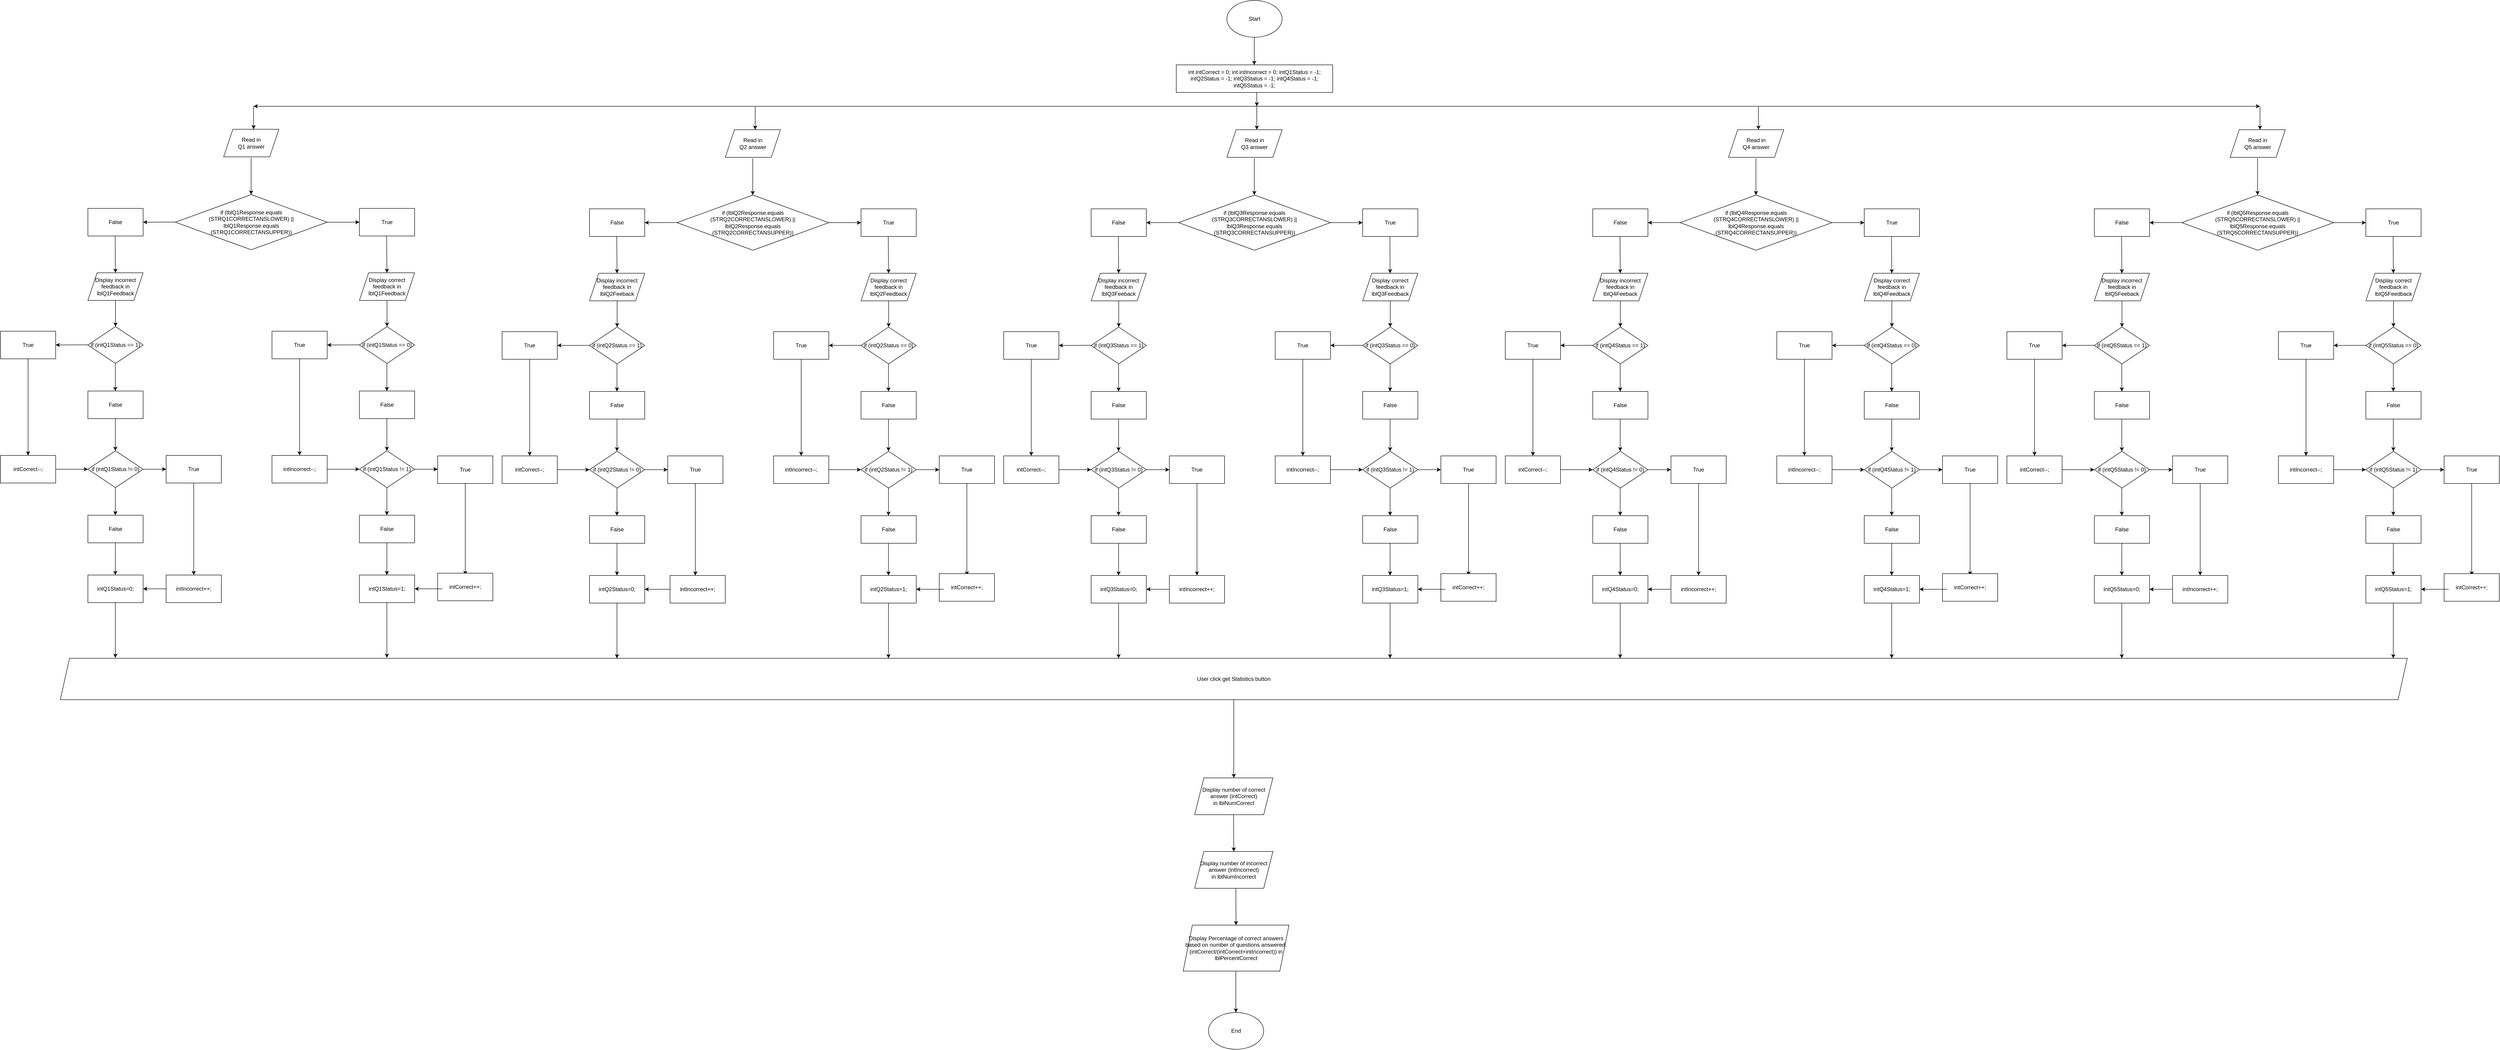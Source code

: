 <mxfile version="21.6.6" type="google">
  <diagram id="C5RBs43oDa-KdzZeNtuy" name="Page-1">
    <mxGraphModel grid="1" page="1" gridSize="10" guides="1" tooltips="1" connect="1" arrows="1" fold="1" pageScale="1" pageWidth="6000" pageHeight="2500" math="0" shadow="0">
      <root>
        <mxCell id="WIyWlLk6GJQsqaUBKTNV-0" />
        <mxCell id="WIyWlLk6GJQsqaUBKTNV-1" parent="WIyWlLk6GJQsqaUBKTNV-0" />
        <mxCell id="mW0xl6wsFZFQzlrAiL7S-0" value="Start" style="ellipse;whiteSpace=wrap;html=1;" vertex="1" parent="WIyWlLk6GJQsqaUBKTNV-1">
          <mxGeometry x="2685" y="10" width="120" height="80" as="geometry" />
        </mxCell>
        <mxCell id="mW0xl6wsFZFQzlrAiL7S-1" value="" style="endArrow=classic;html=1;rounded=0;" edge="1" parent="WIyWlLk6GJQsqaUBKTNV-1">
          <mxGeometry width="50" height="50" relative="1" as="geometry">
            <mxPoint x="2744.5" y="90" as="sourcePoint" />
            <mxPoint x="2744.5" y="150" as="targetPoint" />
          </mxGeometry>
        </mxCell>
        <mxCell id="mW0xl6wsFZFQzlrAiL7S-2" value="" style="endArrow=classic;html=1;rounded=0;" edge="1" parent="WIyWlLk6GJQsqaUBKTNV-1">
          <mxGeometry width="50" height="50" relative="1" as="geometry">
            <mxPoint x="1274" y="240" as="sourcePoint" />
            <mxPoint x="570" y="240" as="targetPoint" />
          </mxGeometry>
        </mxCell>
        <mxCell id="mW0xl6wsFZFQzlrAiL7S-3" value="" style="endArrow=classic;html=1;rounded=0;" edge="1" parent="WIyWlLk6GJQsqaUBKTNV-1">
          <mxGeometry width="50" height="50" relative="1" as="geometry">
            <mxPoint x="1274" y="240" as="sourcePoint" />
            <mxPoint x="4930" y="240" as="targetPoint" />
          </mxGeometry>
        </mxCell>
        <mxCell id="mW0xl6wsFZFQzlrAiL7S-4" value="" style="endArrow=classic;html=1;rounded=0;" edge="1" parent="WIyWlLk6GJQsqaUBKTNV-1">
          <mxGeometry width="50" height="50" relative="1" as="geometry">
            <mxPoint x="564.67" y="352" as="sourcePoint" />
            <mxPoint x="564.67" y="432" as="targetPoint" />
          </mxGeometry>
        </mxCell>
        <mxCell id="mW0xl6wsFZFQzlrAiL7S-6" value="int intCorrect = 0; int intIncorrect = 0; intQ1Status = -1; intQ2Status = -1; intQ3Status = -1; intQ4Status = -1; intQ5Status = -1;" style="shape=label;whiteSpace=wrap;html=1;fixedSize=1;rounded=0;" vertex="1" parent="WIyWlLk6GJQsqaUBKTNV-1">
          <mxGeometry x="2575" y="150" width="340" height="60" as="geometry" />
        </mxCell>
        <mxCell id="mW0xl6wsFZFQzlrAiL7S-7" value="" style="endArrow=classic;html=1;rounded=0;" edge="1" parent="WIyWlLk6GJQsqaUBKTNV-1">
          <mxGeometry width="50" height="50" relative="1" as="geometry">
            <mxPoint x="2750" y="210" as="sourcePoint" />
            <mxPoint x="2750" y="240" as="targetPoint" />
          </mxGeometry>
        </mxCell>
        <mxCell id="mW0xl6wsFZFQzlrAiL7S-8" value="if (lblQ1Response.equals&lt;br&gt;(STRQ1CORRECTANSLOWER) || &lt;br&gt;lblQ1Response.equals&lt;br&gt;(STRQ1CORRECTANSUPPER))" style="rhombus;whiteSpace=wrap;html=1;" vertex="1" parent="WIyWlLk6GJQsqaUBKTNV-1">
          <mxGeometry x="400" y="432" width="330" height="120" as="geometry" />
        </mxCell>
        <mxCell id="mW0xl6wsFZFQzlrAiL7S-10" value="True" style="rounded=0;whiteSpace=wrap;html=1;" vertex="1" parent="WIyWlLk6GJQsqaUBKTNV-1">
          <mxGeometry x="800" y="462.0" width="120" height="60" as="geometry" />
        </mxCell>
        <mxCell id="mW0xl6wsFZFQzlrAiL7S-11" value="" style="endArrow=classic;html=1;rounded=0;entryX=0.5;entryY=0;entryDx=0;entryDy=0;" edge="1" parent="WIyWlLk6GJQsqaUBKTNV-1" target="mW0xl6wsFZFQzlrAiL7S-15">
          <mxGeometry width="50" height="50" relative="1" as="geometry">
            <mxPoint x="860" y="659" as="sourcePoint" />
            <mxPoint x="859.67" y="719" as="targetPoint" />
          </mxGeometry>
        </mxCell>
        <mxCell id="mW0xl6wsFZFQzlrAiL7S-12" value="" style="endArrow=classic;html=1;rounded=0;exitX=1;exitY=0.5;exitDx=0;exitDy=0;entryX=0;entryY=0.5;entryDx=0;entryDy=0;" edge="1" parent="WIyWlLk6GJQsqaUBKTNV-1" source="mW0xl6wsFZFQzlrAiL7S-8">
          <mxGeometry width="50" height="50" relative="1" as="geometry">
            <mxPoint x="830" y="511.67" as="sourcePoint" />
            <mxPoint x="800" y="492" as="targetPoint" />
          </mxGeometry>
        </mxCell>
        <mxCell id="mW0xl6wsFZFQzlrAiL7S-15" value="if (intQ1Status == 0)" style="rhombus;whiteSpace=wrap;html=1;" vertex="1" parent="WIyWlLk6GJQsqaUBKTNV-1">
          <mxGeometry x="800" y="719" width="120" height="80" as="geometry" />
        </mxCell>
        <mxCell id="mW0xl6wsFZFQzlrAiL7S-16" value="" style="endArrow=classic;html=1;rounded=0;" edge="1" parent="WIyWlLk6GJQsqaUBKTNV-1" target="mW0xl6wsFZFQzlrAiL7S-17">
          <mxGeometry width="50" height="50" relative="1" as="geometry">
            <mxPoint x="800" y="758.67" as="sourcePoint" />
            <mxPoint x="710" y="758.67" as="targetPoint" />
          </mxGeometry>
        </mxCell>
        <mxCell id="mW0xl6wsFZFQzlrAiL7S-17" value="True" style="rounded=0;whiteSpace=wrap;html=1;" vertex="1" parent="WIyWlLk6GJQsqaUBKTNV-1">
          <mxGeometry x="610" y="729" width="120" height="60" as="geometry" />
        </mxCell>
        <mxCell id="mW0xl6wsFZFQzlrAiL7S-18" value="" style="endArrow=classic;html=1;rounded=0;entryX=0.5;entryY=0;entryDx=0;entryDy=0;" edge="1" parent="WIyWlLk6GJQsqaUBKTNV-1" target="mW0xl6wsFZFQzlrAiL7S-21">
          <mxGeometry width="50" height="50" relative="1" as="geometry">
            <mxPoint x="670" y="789" as="sourcePoint" />
            <mxPoint x="670" y="849" as="targetPoint" />
          </mxGeometry>
        </mxCell>
        <mxCell id="mW0xl6wsFZFQzlrAiL7S-19" value="" style="endArrow=classic;html=1;rounded=0;entryX=0.5;entryY=0;entryDx=0;entryDy=0;" edge="1" parent="WIyWlLk6GJQsqaUBKTNV-1">
          <mxGeometry width="50" height="50" relative="1" as="geometry">
            <mxPoint x="859.67" y="799" as="sourcePoint" />
            <mxPoint x="859.67" y="859" as="targetPoint" />
          </mxGeometry>
        </mxCell>
        <mxCell id="mW0xl6wsFZFQzlrAiL7S-20" value="False" style="rounded=0;whiteSpace=wrap;html=1;" vertex="1" parent="WIyWlLk6GJQsqaUBKTNV-1">
          <mxGeometry x="800" y="859" width="120" height="60" as="geometry" />
        </mxCell>
        <mxCell id="mW0xl6wsFZFQzlrAiL7S-21" value="intIncorrect--;" style="shape=label;whiteSpace=wrap;html=1;fixedSize=1;rounded=0;" vertex="1" parent="WIyWlLk6GJQsqaUBKTNV-1">
          <mxGeometry x="610" y="999" width="120" height="60" as="geometry" />
        </mxCell>
        <mxCell id="mW0xl6wsFZFQzlrAiL7S-22" value="" style="endArrow=classic;html=1;rounded=0;" edge="1" parent="WIyWlLk6GJQsqaUBKTNV-1">
          <mxGeometry width="50" height="50" relative="1" as="geometry">
            <mxPoint x="859.67" y="919" as="sourcePoint" />
            <mxPoint x="859.67" y="989" as="targetPoint" />
          </mxGeometry>
        </mxCell>
        <mxCell id="mW0xl6wsFZFQzlrAiL7S-23" value="" style="endArrow=classic;html=1;rounded=0;exitX=1;exitY=0.5;exitDx=0;exitDy=0;entryX=0;entryY=0.5;entryDx=0;entryDy=0;" edge="1" parent="WIyWlLk6GJQsqaUBKTNV-1" source="mW0xl6wsFZFQzlrAiL7S-21" target="mW0xl6wsFZFQzlrAiL7S-24">
          <mxGeometry width="50" height="50" relative="1" as="geometry">
            <mxPoint x="830" y="969" as="sourcePoint" />
            <mxPoint x="820" y="1019" as="targetPoint" />
          </mxGeometry>
        </mxCell>
        <mxCell id="mW0xl6wsFZFQzlrAiL7S-24" value="if (intQ1Status != 1)" style="rhombus;whiteSpace=wrap;html=1;" vertex="1" parent="WIyWlLk6GJQsqaUBKTNV-1">
          <mxGeometry x="800" y="989" width="120" height="80" as="geometry" />
        </mxCell>
        <mxCell id="mW0xl6wsFZFQzlrAiL7S-25" value="" style="endArrow=classic;html=1;rounded=0;entryX=0;entryY=0.5;entryDx=0;entryDy=0;exitX=1;exitY=0.5;exitDx=0;exitDy=0;" edge="1" parent="WIyWlLk6GJQsqaUBKTNV-1" source="mW0xl6wsFZFQzlrAiL7S-24">
          <mxGeometry width="50" height="50" relative="1" as="geometry">
            <mxPoint x="930" y="1009" as="sourcePoint" />
            <mxPoint x="970" y="1029" as="targetPoint" />
          </mxGeometry>
        </mxCell>
        <mxCell id="mW0xl6wsFZFQzlrAiL7S-26" value="True" style="rounded=0;whiteSpace=wrap;html=1;" vertex="1" parent="WIyWlLk6GJQsqaUBKTNV-1">
          <mxGeometry x="970" y="1000" width="120" height="60" as="geometry" />
        </mxCell>
        <mxCell id="mW0xl6wsFZFQzlrAiL7S-27" value="" style="endArrow=classic;html=1;rounded=0;entryX=0.5;entryY=0;entryDx=0;entryDy=0;" edge="1" parent="WIyWlLk6GJQsqaUBKTNV-1">
          <mxGeometry width="50" height="50" relative="1" as="geometry">
            <mxPoint x="1030" y="1059" as="sourcePoint" />
            <mxPoint x="1030" y="1259" as="targetPoint" />
          </mxGeometry>
        </mxCell>
        <mxCell id="mW0xl6wsFZFQzlrAiL7S-28" value="intCorrect++;" style="shape=label;whiteSpace=wrap;html=1;fixedSize=1;rounded=0;" vertex="1" parent="WIyWlLk6GJQsqaUBKTNV-1">
          <mxGeometry x="970" y="1255" width="120" height="60" as="geometry" />
        </mxCell>
        <mxCell id="mW0xl6wsFZFQzlrAiL7S-32" value="" style="endArrow=classic;html=1;rounded=0;entryX=1;entryY=0.5;entryDx=0;entryDy=0;" edge="1" parent="WIyWlLk6GJQsqaUBKTNV-1" target="mW0xl6wsFZFQzlrAiL7S-36">
          <mxGeometry width="50" height="50" relative="1" as="geometry">
            <mxPoint x="980" y="1289" as="sourcePoint" />
            <mxPoint x="900" y="1288.67" as="targetPoint" />
          </mxGeometry>
        </mxCell>
        <mxCell id="mW0xl6wsFZFQzlrAiL7S-33" value="" style="endArrow=classic;html=1;rounded=0;entryX=0.5;entryY=0;entryDx=0;entryDy=0;" edge="1" parent="WIyWlLk6GJQsqaUBKTNV-1">
          <mxGeometry width="50" height="50" relative="1" as="geometry">
            <mxPoint x="859.67" y="1069" as="sourcePoint" />
            <mxPoint x="859.67" y="1129" as="targetPoint" />
          </mxGeometry>
        </mxCell>
        <mxCell id="mW0xl6wsFZFQzlrAiL7S-34" value="False" style="rounded=0;whiteSpace=wrap;html=1;" vertex="1" parent="WIyWlLk6GJQsqaUBKTNV-1">
          <mxGeometry x="800" y="1129" width="120" height="60" as="geometry" />
        </mxCell>
        <mxCell id="mW0xl6wsFZFQzlrAiL7S-35" value="" style="endArrow=classic;html=1;rounded=0;" edge="1" parent="WIyWlLk6GJQsqaUBKTNV-1">
          <mxGeometry width="50" height="50" relative="1" as="geometry">
            <mxPoint x="859.67" y="1189" as="sourcePoint" />
            <mxPoint x="859.67" y="1259" as="targetPoint" />
          </mxGeometry>
        </mxCell>
        <mxCell id="mW0xl6wsFZFQzlrAiL7S-36" value="intQ1Status=1;" style="shape=label;whiteSpace=wrap;html=1;fixedSize=1;rounded=0;" vertex="1" parent="WIyWlLk6GJQsqaUBKTNV-1">
          <mxGeometry x="800" y="1259" width="120" height="60" as="geometry" />
        </mxCell>
        <mxCell id="mW0xl6wsFZFQzlrAiL7S-37" value="" style="endArrow=classic;html=1;rounded=0;" edge="1" parent="WIyWlLk6GJQsqaUBKTNV-1">
          <mxGeometry width="50" height="50" relative="1" as="geometry">
            <mxPoint x="859.66" y="1319" as="sourcePoint" />
            <mxPoint x="859.66" y="1439" as="targetPoint" />
          </mxGeometry>
        </mxCell>
        <mxCell id="mW0xl6wsFZFQzlrAiL7S-38" value="False" style="rounded=0;whiteSpace=wrap;html=1;" vertex="1" parent="WIyWlLk6GJQsqaUBKTNV-1">
          <mxGeometry x="210" y="462.0" width="120" height="60" as="geometry" />
        </mxCell>
        <mxCell id="mW0xl6wsFZFQzlrAiL7S-39" value="" style="endArrow=classic;html=1;rounded=0;entryX=0.5;entryY=0;entryDx=0;entryDy=0;" edge="1" parent="WIyWlLk6GJQsqaUBKTNV-1" target="mW0xl6wsFZFQzlrAiL7S-40">
          <mxGeometry width="50" height="50" relative="1" as="geometry">
            <mxPoint x="270" y="659" as="sourcePoint" />
            <mxPoint x="269.67" y="719" as="targetPoint" />
          </mxGeometry>
        </mxCell>
        <mxCell id="mW0xl6wsFZFQzlrAiL7S-40" value="if (intQ1Status == 1)" style="rhombus;whiteSpace=wrap;html=1;" vertex="1" parent="WIyWlLk6GJQsqaUBKTNV-1">
          <mxGeometry x="210" y="719" width="120" height="80" as="geometry" />
        </mxCell>
        <mxCell id="mW0xl6wsFZFQzlrAiL7S-41" value="" style="endArrow=classic;html=1;rounded=0;" edge="1" parent="WIyWlLk6GJQsqaUBKTNV-1" target="mW0xl6wsFZFQzlrAiL7S-42">
          <mxGeometry width="50" height="50" relative="1" as="geometry">
            <mxPoint x="210" y="758.67" as="sourcePoint" />
            <mxPoint x="120" y="758.67" as="targetPoint" />
          </mxGeometry>
        </mxCell>
        <mxCell id="mW0xl6wsFZFQzlrAiL7S-42" value="True" style="rounded=0;whiteSpace=wrap;html=1;" vertex="1" parent="WIyWlLk6GJQsqaUBKTNV-1">
          <mxGeometry x="20" y="729" width="120" height="60" as="geometry" />
        </mxCell>
        <mxCell id="mW0xl6wsFZFQzlrAiL7S-43" value="" style="endArrow=classic;html=1;rounded=0;entryX=0.5;entryY=0;entryDx=0;entryDy=0;" edge="1" parent="WIyWlLk6GJQsqaUBKTNV-1" target="mW0xl6wsFZFQzlrAiL7S-46">
          <mxGeometry width="50" height="50" relative="1" as="geometry">
            <mxPoint x="80" y="789" as="sourcePoint" />
            <mxPoint x="80" y="849" as="targetPoint" />
          </mxGeometry>
        </mxCell>
        <mxCell id="mW0xl6wsFZFQzlrAiL7S-44" value="" style="endArrow=classic;html=1;rounded=0;entryX=0.5;entryY=0;entryDx=0;entryDy=0;" edge="1" parent="WIyWlLk6GJQsqaUBKTNV-1">
          <mxGeometry width="50" height="50" relative="1" as="geometry">
            <mxPoint x="269.67" y="799" as="sourcePoint" />
            <mxPoint x="269.67" y="859" as="targetPoint" />
          </mxGeometry>
        </mxCell>
        <mxCell id="mW0xl6wsFZFQzlrAiL7S-45" value="False" style="rounded=0;whiteSpace=wrap;html=1;" vertex="1" parent="WIyWlLk6GJQsqaUBKTNV-1">
          <mxGeometry x="210" y="859" width="120" height="60" as="geometry" />
        </mxCell>
        <mxCell id="mW0xl6wsFZFQzlrAiL7S-46" value="intCorrect--;" style="shape=label;whiteSpace=wrap;html=1;fixedSize=1;rounded=0;" vertex="1" parent="WIyWlLk6GJQsqaUBKTNV-1">
          <mxGeometry x="20" y="999" width="120" height="60" as="geometry" />
        </mxCell>
        <mxCell id="mW0xl6wsFZFQzlrAiL7S-47" value="" style="endArrow=classic;html=1;rounded=0;" edge="1" parent="WIyWlLk6GJQsqaUBKTNV-1">
          <mxGeometry width="50" height="50" relative="1" as="geometry">
            <mxPoint x="269.67" y="919" as="sourcePoint" />
            <mxPoint x="269.67" y="989" as="targetPoint" />
          </mxGeometry>
        </mxCell>
        <mxCell id="mW0xl6wsFZFQzlrAiL7S-48" value="" style="endArrow=classic;html=1;rounded=0;exitX=1;exitY=0.5;exitDx=0;exitDy=0;entryX=0;entryY=0.5;entryDx=0;entryDy=0;" edge="1" parent="WIyWlLk6GJQsqaUBKTNV-1" source="mW0xl6wsFZFQzlrAiL7S-46" target="mW0xl6wsFZFQzlrAiL7S-49">
          <mxGeometry width="50" height="50" relative="1" as="geometry">
            <mxPoint x="240" y="969" as="sourcePoint" />
            <mxPoint x="230" y="1019" as="targetPoint" />
          </mxGeometry>
        </mxCell>
        <mxCell id="mW0xl6wsFZFQzlrAiL7S-49" value="if (intQ1Status != 0)" style="rhombus;whiteSpace=wrap;html=1;" vertex="1" parent="WIyWlLk6GJQsqaUBKTNV-1">
          <mxGeometry x="210" y="989" width="120" height="80" as="geometry" />
        </mxCell>
        <mxCell id="mW0xl6wsFZFQzlrAiL7S-50" value="" style="endArrow=classic;html=1;rounded=0;entryX=0;entryY=0.5;entryDx=0;entryDy=0;exitX=1;exitY=0.5;exitDx=0;exitDy=0;" edge="1" parent="WIyWlLk6GJQsqaUBKTNV-1" source="mW0xl6wsFZFQzlrAiL7S-49" target="mW0xl6wsFZFQzlrAiL7S-51">
          <mxGeometry width="50" height="50" relative="1" as="geometry">
            <mxPoint x="340" y="1009" as="sourcePoint" />
            <mxPoint x="320" y="1028.848" as="targetPoint" />
          </mxGeometry>
        </mxCell>
        <mxCell id="mW0xl6wsFZFQzlrAiL7S-51" value="True" style="rounded=0;whiteSpace=wrap;html=1;" vertex="1" parent="WIyWlLk6GJQsqaUBKTNV-1">
          <mxGeometry x="380" y="999" width="120" height="60" as="geometry" />
        </mxCell>
        <mxCell id="mW0xl6wsFZFQzlrAiL7S-52" value="" style="endArrow=classic;html=1;rounded=0;entryX=0.5;entryY=0;entryDx=0;entryDy=0;" edge="1" parent="WIyWlLk6GJQsqaUBKTNV-1" target="mW0xl6wsFZFQzlrAiL7S-53">
          <mxGeometry width="50" height="50" relative="1" as="geometry">
            <mxPoint x="440" y="1059" as="sourcePoint" />
            <mxPoint x="440" y="1119" as="targetPoint" />
          </mxGeometry>
        </mxCell>
        <mxCell id="mW0xl6wsFZFQzlrAiL7S-53" value="intIncorrect++;" style="shape=label;whiteSpace=wrap;html=1;fixedSize=1;rounded=0;" vertex="1" parent="WIyWlLk6GJQsqaUBKTNV-1">
          <mxGeometry x="380" y="1259" width="120" height="60" as="geometry" />
        </mxCell>
        <mxCell id="mW0xl6wsFZFQzlrAiL7S-54" value="" style="endArrow=classic;html=1;rounded=0;entryX=1;entryY=0.5;entryDx=0;entryDy=0;" edge="1" parent="WIyWlLk6GJQsqaUBKTNV-1" source="mW0xl6wsFZFQzlrAiL7S-53" target="mW0xl6wsFZFQzlrAiL7S-58">
          <mxGeometry width="50" height="50" relative="1" as="geometry">
            <mxPoint x="390" y="1288.67" as="sourcePoint" />
            <mxPoint x="310" y="1288.67" as="targetPoint" />
          </mxGeometry>
        </mxCell>
        <mxCell id="mW0xl6wsFZFQzlrAiL7S-55" value="" style="endArrow=classic;html=1;rounded=0;entryX=0.5;entryY=0;entryDx=0;entryDy=0;" edge="1" parent="WIyWlLk6GJQsqaUBKTNV-1">
          <mxGeometry width="50" height="50" relative="1" as="geometry">
            <mxPoint x="269.67" y="1069" as="sourcePoint" />
            <mxPoint x="269.67" y="1129" as="targetPoint" />
          </mxGeometry>
        </mxCell>
        <mxCell id="mW0xl6wsFZFQzlrAiL7S-56" value="False" style="rounded=0;whiteSpace=wrap;html=1;" vertex="1" parent="WIyWlLk6GJQsqaUBKTNV-1">
          <mxGeometry x="210" y="1129" width="120" height="60" as="geometry" />
        </mxCell>
        <mxCell id="mW0xl6wsFZFQzlrAiL7S-57" value="" style="endArrow=classic;html=1;rounded=0;" edge="1" parent="WIyWlLk6GJQsqaUBKTNV-1">
          <mxGeometry width="50" height="50" relative="1" as="geometry">
            <mxPoint x="269.67" y="1189" as="sourcePoint" />
            <mxPoint x="269.67" y="1259" as="targetPoint" />
          </mxGeometry>
        </mxCell>
        <mxCell id="mW0xl6wsFZFQzlrAiL7S-58" value="intQ1Status=0;" style="shape=label;whiteSpace=wrap;html=1;fixedSize=1;rounded=0;" vertex="1" parent="WIyWlLk6GJQsqaUBKTNV-1">
          <mxGeometry x="210" y="1259" width="120" height="60" as="geometry" />
        </mxCell>
        <mxCell id="mW0xl6wsFZFQzlrAiL7S-59" value="" style="endArrow=classic;html=1;rounded=0;" edge="1" parent="WIyWlLk6GJQsqaUBKTNV-1">
          <mxGeometry width="50" height="50" relative="1" as="geometry">
            <mxPoint x="269.66" y="1319" as="sourcePoint" />
            <mxPoint x="269.66" y="1439" as="targetPoint" />
          </mxGeometry>
        </mxCell>
        <mxCell id="mW0xl6wsFZFQzlrAiL7S-61" value="" style="endArrow=classic;html=1;rounded=0;exitX=1;exitY=0.5;exitDx=0;exitDy=0;entryX=1;entryY=0.5;entryDx=0;entryDy=0;" edge="1" parent="WIyWlLk6GJQsqaUBKTNV-1" target="mW0xl6wsFZFQzlrAiL7S-38">
          <mxGeometry width="50" height="50" relative="1" as="geometry">
            <mxPoint x="400" y="491.74" as="sourcePoint" />
            <mxPoint x="340" y="492" as="targetPoint" />
          </mxGeometry>
        </mxCell>
        <mxCell id="mW0xl6wsFZFQzlrAiL7S-62" value="" style="endArrow=classic;html=1;rounded=0;" edge="1" parent="WIyWlLk6GJQsqaUBKTNV-1" target="mW0xl6wsFZFQzlrAiL7S-63">
          <mxGeometry width="50" height="50" relative="1" as="geometry">
            <mxPoint x="269.23" y="522" as="sourcePoint" />
            <mxPoint x="270" y="592" as="targetPoint" />
          </mxGeometry>
        </mxCell>
        <mxCell id="mW0xl6wsFZFQzlrAiL7S-63" value="Display incorrect feedback in lblQ1Feedback" style="shape=parallelogram;perimeter=parallelogramPerimeter;whiteSpace=wrap;html=1;fixedSize=1;" vertex="1" parent="WIyWlLk6GJQsqaUBKTNV-1">
          <mxGeometry x="210" y="602.0" width="120" height="60" as="geometry" />
        </mxCell>
        <mxCell id="mW0xl6wsFZFQzlrAiL7S-64" value="" style="endArrow=classic;html=1;rounded=0;" edge="1" parent="WIyWlLk6GJQsqaUBKTNV-1" target="mW0xl6wsFZFQzlrAiL7S-65">
          <mxGeometry width="50" height="50" relative="1" as="geometry">
            <mxPoint x="859.23" y="522" as="sourcePoint" />
            <mxPoint x="860" y="592" as="targetPoint" />
          </mxGeometry>
        </mxCell>
        <mxCell id="mW0xl6wsFZFQzlrAiL7S-65" value="Display correct&lt;br&gt;feedback in lblQ1Feedback" style="shape=parallelogram;perimeter=parallelogramPerimeter;whiteSpace=wrap;html=1;fixedSize=1;" vertex="1" parent="WIyWlLk6GJQsqaUBKTNV-1">
          <mxGeometry x="800" y="602.0" width="120" height="60" as="geometry" />
        </mxCell>
        <mxCell id="mW0xl6wsFZFQzlrAiL7S-66" value="Read in&lt;br&gt;Q1 answer" style="shape=parallelogram;perimeter=parallelogramPerimeter;whiteSpace=wrap;html=1;fixedSize=1;" vertex="1" parent="WIyWlLk6GJQsqaUBKTNV-1">
          <mxGeometry x="505" y="290" width="120" height="60" as="geometry" />
        </mxCell>
        <mxCell id="mW0xl6wsFZFQzlrAiL7S-69" value="" style="endArrow=classic;html=1;rounded=0;entryX=0.542;entryY=0;entryDx=0;entryDy=0;entryPerimeter=0;" edge="1" parent="WIyWlLk6GJQsqaUBKTNV-1" target="mW0xl6wsFZFQzlrAiL7S-66">
          <mxGeometry width="50" height="50" relative="1" as="geometry">
            <mxPoint x="570" y="240" as="sourcePoint" />
            <mxPoint x="710" y="290" as="targetPoint" />
          </mxGeometry>
        </mxCell>
        <mxCell id="mW0xl6wsFZFQzlrAiL7S-70" value="User click get Statistics button" style="shape=parallelogram;perimeter=parallelogramPerimeter;whiteSpace=wrap;html=1;fixedSize=1;" vertex="1" parent="WIyWlLk6GJQsqaUBKTNV-1">
          <mxGeometry x="150" y="1440" width="5100" height="90" as="geometry" />
        </mxCell>
        <mxCell id="mW0xl6wsFZFQzlrAiL7S-71" value="" style="endArrow=classic;html=1;rounded=0;" edge="1" parent="WIyWlLk6GJQsqaUBKTNV-1">
          <mxGeometry width="50" height="50" relative="1" as="geometry">
            <mxPoint x="1654.67" y="353" as="sourcePoint" />
            <mxPoint x="1654.67" y="433" as="targetPoint" />
          </mxGeometry>
        </mxCell>
        <mxCell id="mW0xl6wsFZFQzlrAiL7S-72" value="if (lblQ2Response.equals&lt;br&gt;(STRQ2CORRECTANSLOWER) || &lt;br&gt;lblQ2Response.equals&lt;br&gt;(STRQ2CORRECTANSUPPER))" style="rhombus;whiteSpace=wrap;html=1;" vertex="1" parent="WIyWlLk6GJQsqaUBKTNV-1">
          <mxGeometry x="1490" y="433" width="330" height="120" as="geometry" />
        </mxCell>
        <mxCell id="mW0xl6wsFZFQzlrAiL7S-73" value="True" style="rounded=0;whiteSpace=wrap;html=1;" vertex="1" parent="WIyWlLk6GJQsqaUBKTNV-1">
          <mxGeometry x="1890" y="463.0" width="120" height="60" as="geometry" />
        </mxCell>
        <mxCell id="mW0xl6wsFZFQzlrAiL7S-74" value="" style="endArrow=classic;html=1;rounded=0;entryX=0.5;entryY=0;entryDx=0;entryDy=0;" edge="1" parent="WIyWlLk6GJQsqaUBKTNV-1" target="mW0xl6wsFZFQzlrAiL7S-76">
          <mxGeometry width="50" height="50" relative="1" as="geometry">
            <mxPoint x="1950" y="660" as="sourcePoint" />
            <mxPoint x="1949.67" y="720" as="targetPoint" />
          </mxGeometry>
        </mxCell>
        <mxCell id="mW0xl6wsFZFQzlrAiL7S-75" value="" style="endArrow=classic;html=1;rounded=0;exitX=1;exitY=0.5;exitDx=0;exitDy=0;entryX=0;entryY=0.5;entryDx=0;entryDy=0;" edge="1" parent="WIyWlLk6GJQsqaUBKTNV-1" source="mW0xl6wsFZFQzlrAiL7S-72">
          <mxGeometry width="50" height="50" relative="1" as="geometry">
            <mxPoint x="1920" y="512.67" as="sourcePoint" />
            <mxPoint x="1890" y="493" as="targetPoint" />
          </mxGeometry>
        </mxCell>
        <mxCell id="mW0xl6wsFZFQzlrAiL7S-76" value="if (intQ2Status == 0)" style="rhombus;whiteSpace=wrap;html=1;" vertex="1" parent="WIyWlLk6GJQsqaUBKTNV-1">
          <mxGeometry x="1890" y="720" width="120" height="80" as="geometry" />
        </mxCell>
        <mxCell id="mW0xl6wsFZFQzlrAiL7S-77" value="" style="endArrow=classic;html=1;rounded=0;" edge="1" parent="WIyWlLk6GJQsqaUBKTNV-1" target="mW0xl6wsFZFQzlrAiL7S-78">
          <mxGeometry width="50" height="50" relative="1" as="geometry">
            <mxPoint x="1890" y="759.67" as="sourcePoint" />
            <mxPoint x="1800" y="759.67" as="targetPoint" />
          </mxGeometry>
        </mxCell>
        <mxCell id="mW0xl6wsFZFQzlrAiL7S-78" value="True" style="rounded=0;whiteSpace=wrap;html=1;" vertex="1" parent="WIyWlLk6GJQsqaUBKTNV-1">
          <mxGeometry x="1700" y="730" width="120" height="60" as="geometry" />
        </mxCell>
        <mxCell id="mW0xl6wsFZFQzlrAiL7S-79" value="" style="endArrow=classic;html=1;rounded=0;entryX=0.5;entryY=0;entryDx=0;entryDy=0;" edge="1" parent="WIyWlLk6GJQsqaUBKTNV-1" target="mW0xl6wsFZFQzlrAiL7S-82">
          <mxGeometry width="50" height="50" relative="1" as="geometry">
            <mxPoint x="1760" y="790" as="sourcePoint" />
            <mxPoint x="1760" y="850" as="targetPoint" />
          </mxGeometry>
        </mxCell>
        <mxCell id="mW0xl6wsFZFQzlrAiL7S-80" value="" style="endArrow=classic;html=1;rounded=0;entryX=0.5;entryY=0;entryDx=0;entryDy=0;" edge="1" parent="WIyWlLk6GJQsqaUBKTNV-1">
          <mxGeometry width="50" height="50" relative="1" as="geometry">
            <mxPoint x="1949.67" y="800" as="sourcePoint" />
            <mxPoint x="1949.67" y="860" as="targetPoint" />
          </mxGeometry>
        </mxCell>
        <mxCell id="mW0xl6wsFZFQzlrAiL7S-81" value="False" style="rounded=0;whiteSpace=wrap;html=1;" vertex="1" parent="WIyWlLk6GJQsqaUBKTNV-1">
          <mxGeometry x="1890" y="860" width="120" height="60" as="geometry" />
        </mxCell>
        <mxCell id="mW0xl6wsFZFQzlrAiL7S-82" value="intIncorrect--;" style="shape=label;whiteSpace=wrap;html=1;fixedSize=1;rounded=0;" vertex="1" parent="WIyWlLk6GJQsqaUBKTNV-1">
          <mxGeometry x="1700" y="1000" width="120" height="60" as="geometry" />
        </mxCell>
        <mxCell id="mW0xl6wsFZFQzlrAiL7S-83" value="" style="endArrow=classic;html=1;rounded=0;" edge="1" parent="WIyWlLk6GJQsqaUBKTNV-1">
          <mxGeometry width="50" height="50" relative="1" as="geometry">
            <mxPoint x="1949.67" y="920" as="sourcePoint" />
            <mxPoint x="1949.67" y="990" as="targetPoint" />
          </mxGeometry>
        </mxCell>
        <mxCell id="mW0xl6wsFZFQzlrAiL7S-84" value="" style="endArrow=classic;html=1;rounded=0;exitX=1;exitY=0.5;exitDx=0;exitDy=0;entryX=0;entryY=0.5;entryDx=0;entryDy=0;" edge="1" parent="WIyWlLk6GJQsqaUBKTNV-1" source="mW0xl6wsFZFQzlrAiL7S-82" target="mW0xl6wsFZFQzlrAiL7S-85">
          <mxGeometry width="50" height="50" relative="1" as="geometry">
            <mxPoint x="1920" y="970" as="sourcePoint" />
            <mxPoint x="1910" y="1020" as="targetPoint" />
          </mxGeometry>
        </mxCell>
        <mxCell id="mW0xl6wsFZFQzlrAiL7S-85" value="if (intQ2Status != 1)" style="rhombus;whiteSpace=wrap;html=1;" vertex="1" parent="WIyWlLk6GJQsqaUBKTNV-1">
          <mxGeometry x="1890" y="990" width="120" height="80" as="geometry" />
        </mxCell>
        <mxCell id="mW0xl6wsFZFQzlrAiL7S-86" value="" style="endArrow=classic;html=1;rounded=0;entryX=0;entryY=0.5;entryDx=0;entryDy=0;exitX=1;exitY=0.5;exitDx=0;exitDy=0;" edge="1" parent="WIyWlLk6GJQsqaUBKTNV-1" source="mW0xl6wsFZFQzlrAiL7S-85">
          <mxGeometry width="50" height="50" relative="1" as="geometry">
            <mxPoint x="2020" y="1010" as="sourcePoint" />
            <mxPoint x="2060" y="1030" as="targetPoint" />
          </mxGeometry>
        </mxCell>
        <mxCell id="mW0xl6wsFZFQzlrAiL7S-87" value="True" style="rounded=0;whiteSpace=wrap;html=1;" vertex="1" parent="WIyWlLk6GJQsqaUBKTNV-1">
          <mxGeometry x="2060" y="1000" width="120" height="60" as="geometry" />
        </mxCell>
        <mxCell id="mW0xl6wsFZFQzlrAiL7S-88" value="" style="endArrow=classic;html=1;rounded=0;entryX=0.5;entryY=0;entryDx=0;entryDy=0;" edge="1" parent="WIyWlLk6GJQsqaUBKTNV-1">
          <mxGeometry width="50" height="50" relative="1" as="geometry">
            <mxPoint x="2120" y="1060" as="sourcePoint" />
            <mxPoint x="2120" y="1260" as="targetPoint" />
          </mxGeometry>
        </mxCell>
        <mxCell id="mW0xl6wsFZFQzlrAiL7S-89" value="intCorrect++;" style="shape=label;whiteSpace=wrap;html=1;fixedSize=1;rounded=0;" vertex="1" parent="WIyWlLk6GJQsqaUBKTNV-1">
          <mxGeometry x="2060" y="1256" width="120" height="60" as="geometry" />
        </mxCell>
        <mxCell id="mW0xl6wsFZFQzlrAiL7S-90" value="" style="endArrow=classic;html=1;rounded=0;entryX=1;entryY=0.5;entryDx=0;entryDy=0;" edge="1" parent="WIyWlLk6GJQsqaUBKTNV-1" target="mW0xl6wsFZFQzlrAiL7S-94">
          <mxGeometry width="50" height="50" relative="1" as="geometry">
            <mxPoint x="2070" y="1290" as="sourcePoint" />
            <mxPoint x="1990" y="1289.67" as="targetPoint" />
          </mxGeometry>
        </mxCell>
        <mxCell id="mW0xl6wsFZFQzlrAiL7S-91" value="" style="endArrow=classic;html=1;rounded=0;entryX=0.5;entryY=0;entryDx=0;entryDy=0;" edge="1" parent="WIyWlLk6GJQsqaUBKTNV-1">
          <mxGeometry width="50" height="50" relative="1" as="geometry">
            <mxPoint x="1949.67" y="1070" as="sourcePoint" />
            <mxPoint x="1949.67" y="1130" as="targetPoint" />
          </mxGeometry>
        </mxCell>
        <mxCell id="mW0xl6wsFZFQzlrAiL7S-92" value="False" style="rounded=0;whiteSpace=wrap;html=1;" vertex="1" parent="WIyWlLk6GJQsqaUBKTNV-1">
          <mxGeometry x="1890" y="1130" width="120" height="60" as="geometry" />
        </mxCell>
        <mxCell id="mW0xl6wsFZFQzlrAiL7S-93" value="" style="endArrow=classic;html=1;rounded=0;" edge="1" parent="WIyWlLk6GJQsqaUBKTNV-1">
          <mxGeometry width="50" height="50" relative="1" as="geometry">
            <mxPoint x="1949.67" y="1190" as="sourcePoint" />
            <mxPoint x="1949.67" y="1260" as="targetPoint" />
          </mxGeometry>
        </mxCell>
        <mxCell id="mW0xl6wsFZFQzlrAiL7S-94" value="intQ2Status=1;" style="shape=label;whiteSpace=wrap;html=1;fixedSize=1;rounded=0;" vertex="1" parent="WIyWlLk6GJQsqaUBKTNV-1">
          <mxGeometry x="1890" y="1260" width="120" height="60" as="geometry" />
        </mxCell>
        <mxCell id="mW0xl6wsFZFQzlrAiL7S-95" value="" style="endArrow=classic;html=1;rounded=0;" edge="1" parent="WIyWlLk6GJQsqaUBKTNV-1">
          <mxGeometry width="50" height="50" relative="1" as="geometry">
            <mxPoint x="1949.66" y="1320" as="sourcePoint" />
            <mxPoint x="1949.66" y="1440" as="targetPoint" />
          </mxGeometry>
        </mxCell>
        <mxCell id="mW0xl6wsFZFQzlrAiL7S-96" value="False" style="rounded=0;whiteSpace=wrap;html=1;" vertex="1" parent="WIyWlLk6GJQsqaUBKTNV-1">
          <mxGeometry x="1300" y="463.0" width="120" height="60" as="geometry" />
        </mxCell>
        <mxCell id="mW0xl6wsFZFQzlrAiL7S-97" value="" style="endArrow=classic;html=1;rounded=0;entryX=0.5;entryY=0;entryDx=0;entryDy=0;" edge="1" parent="WIyWlLk6GJQsqaUBKTNV-1" target="mW0xl6wsFZFQzlrAiL7S-98">
          <mxGeometry width="50" height="50" relative="1" as="geometry">
            <mxPoint x="1360" y="660" as="sourcePoint" />
            <mxPoint x="1359.67" y="720" as="targetPoint" />
          </mxGeometry>
        </mxCell>
        <mxCell id="mW0xl6wsFZFQzlrAiL7S-98" value="if (intQ2Status == 1)" style="rhombus;whiteSpace=wrap;html=1;" vertex="1" parent="WIyWlLk6GJQsqaUBKTNV-1">
          <mxGeometry x="1300" y="720" width="120" height="80" as="geometry" />
        </mxCell>
        <mxCell id="mW0xl6wsFZFQzlrAiL7S-99" value="" style="endArrow=classic;html=1;rounded=0;" edge="1" parent="WIyWlLk6GJQsqaUBKTNV-1" target="mW0xl6wsFZFQzlrAiL7S-100">
          <mxGeometry width="50" height="50" relative="1" as="geometry">
            <mxPoint x="1300" y="759.67" as="sourcePoint" />
            <mxPoint x="1210" y="759.67" as="targetPoint" />
          </mxGeometry>
        </mxCell>
        <mxCell id="mW0xl6wsFZFQzlrAiL7S-100" value="True" style="rounded=0;whiteSpace=wrap;html=1;" vertex="1" parent="WIyWlLk6GJQsqaUBKTNV-1">
          <mxGeometry x="1110" y="730" width="120" height="60" as="geometry" />
        </mxCell>
        <mxCell id="mW0xl6wsFZFQzlrAiL7S-101" value="" style="endArrow=classic;html=1;rounded=0;entryX=0.5;entryY=0;entryDx=0;entryDy=0;" edge="1" parent="WIyWlLk6GJQsqaUBKTNV-1">
          <mxGeometry width="50" height="50" relative="1" as="geometry">
            <mxPoint x="1170" y="790" as="sourcePoint" />
            <mxPoint x="1170" y="1000.0" as="targetPoint" />
          </mxGeometry>
        </mxCell>
        <mxCell id="mW0xl6wsFZFQzlrAiL7S-102" value="" style="endArrow=classic;html=1;rounded=0;entryX=0.5;entryY=0;entryDx=0;entryDy=0;" edge="1" parent="WIyWlLk6GJQsqaUBKTNV-1">
          <mxGeometry width="50" height="50" relative="1" as="geometry">
            <mxPoint x="1359.67" y="800" as="sourcePoint" />
            <mxPoint x="1359.67" y="860" as="targetPoint" />
          </mxGeometry>
        </mxCell>
        <mxCell id="mW0xl6wsFZFQzlrAiL7S-103" value="False" style="rounded=0;whiteSpace=wrap;html=1;" vertex="1" parent="WIyWlLk6GJQsqaUBKTNV-1">
          <mxGeometry x="1300" y="860" width="120" height="60" as="geometry" />
        </mxCell>
        <mxCell id="mW0xl6wsFZFQzlrAiL7S-105" value="" style="endArrow=classic;html=1;rounded=0;" edge="1" parent="WIyWlLk6GJQsqaUBKTNV-1">
          <mxGeometry width="50" height="50" relative="1" as="geometry">
            <mxPoint x="1359.67" y="920" as="sourcePoint" />
            <mxPoint x="1359.67" y="990" as="targetPoint" />
          </mxGeometry>
        </mxCell>
        <mxCell id="mW0xl6wsFZFQzlrAiL7S-106" value="" style="endArrow=classic;html=1;rounded=0;exitX=1;exitY=0.5;exitDx=0;exitDy=0;entryX=0;entryY=0.5;entryDx=0;entryDy=0;" edge="1" parent="WIyWlLk6GJQsqaUBKTNV-1" target="mW0xl6wsFZFQzlrAiL7S-107">
          <mxGeometry width="50" height="50" relative="1" as="geometry">
            <mxPoint x="1220" y="1030.0" as="sourcePoint" />
            <mxPoint x="1320" y="1020" as="targetPoint" />
          </mxGeometry>
        </mxCell>
        <mxCell id="mW0xl6wsFZFQzlrAiL7S-107" value="if (intQ2Status != 0)" style="rhombus;whiteSpace=wrap;html=1;" vertex="1" parent="WIyWlLk6GJQsqaUBKTNV-1">
          <mxGeometry x="1300" y="990" width="120" height="80" as="geometry" />
        </mxCell>
        <mxCell id="mW0xl6wsFZFQzlrAiL7S-108" value="" style="endArrow=classic;html=1;rounded=0;entryX=0;entryY=0.5;entryDx=0;entryDy=0;exitX=1;exitY=0.5;exitDx=0;exitDy=0;" edge="1" parent="WIyWlLk6GJQsqaUBKTNV-1" source="mW0xl6wsFZFQzlrAiL7S-107" target="mW0xl6wsFZFQzlrAiL7S-109">
          <mxGeometry width="50" height="50" relative="1" as="geometry">
            <mxPoint x="1430" y="1010" as="sourcePoint" />
            <mxPoint x="1410" y="1029.848" as="targetPoint" />
          </mxGeometry>
        </mxCell>
        <mxCell id="mW0xl6wsFZFQzlrAiL7S-109" value="True" style="rounded=0;whiteSpace=wrap;html=1;" vertex="1" parent="WIyWlLk6GJQsqaUBKTNV-1">
          <mxGeometry x="1470" y="1000" width="120" height="60" as="geometry" />
        </mxCell>
        <mxCell id="mW0xl6wsFZFQzlrAiL7S-110" value="" style="endArrow=classic;html=1;rounded=0;entryX=0.5;entryY=0;entryDx=0;entryDy=0;" edge="1" parent="WIyWlLk6GJQsqaUBKTNV-1">
          <mxGeometry width="50" height="50" relative="1" as="geometry">
            <mxPoint x="1530" y="1060" as="sourcePoint" />
            <mxPoint x="1530" y="1260.0" as="targetPoint" />
          </mxGeometry>
        </mxCell>
        <mxCell id="mW0xl6wsFZFQzlrAiL7S-112" value="" style="endArrow=classic;html=1;rounded=0;entryX=1;entryY=0.5;entryDx=0;entryDy=0;" edge="1" parent="WIyWlLk6GJQsqaUBKTNV-1" target="mW0xl6wsFZFQzlrAiL7S-116">
          <mxGeometry width="50" height="50" relative="1" as="geometry">
            <mxPoint x="1480" y="1290.0" as="sourcePoint" />
            <mxPoint x="1400" y="1289.67" as="targetPoint" />
          </mxGeometry>
        </mxCell>
        <mxCell id="mW0xl6wsFZFQzlrAiL7S-113" value="" style="endArrow=classic;html=1;rounded=0;entryX=0.5;entryY=0;entryDx=0;entryDy=0;" edge="1" parent="WIyWlLk6GJQsqaUBKTNV-1">
          <mxGeometry width="50" height="50" relative="1" as="geometry">
            <mxPoint x="1359.67" y="1070" as="sourcePoint" />
            <mxPoint x="1359.67" y="1130" as="targetPoint" />
          </mxGeometry>
        </mxCell>
        <mxCell id="mW0xl6wsFZFQzlrAiL7S-114" value="False" style="rounded=0;whiteSpace=wrap;html=1;" vertex="1" parent="WIyWlLk6GJQsqaUBKTNV-1">
          <mxGeometry x="1300" y="1130" width="120" height="60" as="geometry" />
        </mxCell>
        <mxCell id="mW0xl6wsFZFQzlrAiL7S-115" value="" style="endArrow=classic;html=1;rounded=0;" edge="1" parent="WIyWlLk6GJQsqaUBKTNV-1">
          <mxGeometry width="50" height="50" relative="1" as="geometry">
            <mxPoint x="1359.67" y="1190" as="sourcePoint" />
            <mxPoint x="1359.67" y="1260" as="targetPoint" />
          </mxGeometry>
        </mxCell>
        <mxCell id="mW0xl6wsFZFQzlrAiL7S-116" value="intQ2Status=0;" style="shape=label;whiteSpace=wrap;html=1;fixedSize=1;rounded=0;" vertex="1" parent="WIyWlLk6GJQsqaUBKTNV-1">
          <mxGeometry x="1300" y="1260" width="120" height="60" as="geometry" />
        </mxCell>
        <mxCell id="mW0xl6wsFZFQzlrAiL7S-117" value="" style="endArrow=classic;html=1;rounded=0;" edge="1" parent="WIyWlLk6GJQsqaUBKTNV-1">
          <mxGeometry width="50" height="50" relative="1" as="geometry">
            <mxPoint x="1359.66" y="1320" as="sourcePoint" />
            <mxPoint x="1359.66" y="1440" as="targetPoint" />
          </mxGeometry>
        </mxCell>
        <mxCell id="mW0xl6wsFZFQzlrAiL7S-118" value="" style="endArrow=classic;html=1;rounded=0;exitX=1;exitY=0.5;exitDx=0;exitDy=0;entryX=1;entryY=0.5;entryDx=0;entryDy=0;" edge="1" parent="WIyWlLk6GJQsqaUBKTNV-1" target="mW0xl6wsFZFQzlrAiL7S-96">
          <mxGeometry width="50" height="50" relative="1" as="geometry">
            <mxPoint x="1490" y="492.74" as="sourcePoint" />
            <mxPoint x="1430" y="493" as="targetPoint" />
          </mxGeometry>
        </mxCell>
        <mxCell id="mW0xl6wsFZFQzlrAiL7S-119" value="" style="endArrow=classic;html=1;rounded=0;" edge="1" parent="WIyWlLk6GJQsqaUBKTNV-1" target="mW0xl6wsFZFQzlrAiL7S-120">
          <mxGeometry width="50" height="50" relative="1" as="geometry">
            <mxPoint x="1359.23" y="523" as="sourcePoint" />
            <mxPoint x="1360" y="593" as="targetPoint" />
          </mxGeometry>
        </mxCell>
        <mxCell id="mW0xl6wsFZFQzlrAiL7S-120" value="Display incorrect feedback in lblQ2Feeback" style="shape=parallelogram;perimeter=parallelogramPerimeter;whiteSpace=wrap;html=1;fixedSize=1;" vertex="1" parent="WIyWlLk6GJQsqaUBKTNV-1">
          <mxGeometry x="1300" y="603.0" width="120" height="60" as="geometry" />
        </mxCell>
        <mxCell id="mW0xl6wsFZFQzlrAiL7S-121" value="" style="endArrow=classic;html=1;rounded=0;" edge="1" parent="WIyWlLk6GJQsqaUBKTNV-1" target="mW0xl6wsFZFQzlrAiL7S-122">
          <mxGeometry width="50" height="50" relative="1" as="geometry">
            <mxPoint x="1949.23" y="523" as="sourcePoint" />
            <mxPoint x="1950" y="593" as="targetPoint" />
          </mxGeometry>
        </mxCell>
        <mxCell id="mW0xl6wsFZFQzlrAiL7S-122" value="Display correct&lt;br&gt;feedback in lblQ2Feedback" style="shape=parallelogram;perimeter=parallelogramPerimeter;whiteSpace=wrap;html=1;fixedSize=1;" vertex="1" parent="WIyWlLk6GJQsqaUBKTNV-1">
          <mxGeometry x="1890" y="603.0" width="120" height="60" as="geometry" />
        </mxCell>
        <mxCell id="mW0xl6wsFZFQzlrAiL7S-123" value="Read in&lt;br&gt;Q2 answer" style="shape=parallelogram;perimeter=parallelogramPerimeter;whiteSpace=wrap;html=1;fixedSize=1;" vertex="1" parent="WIyWlLk6GJQsqaUBKTNV-1">
          <mxGeometry x="1595" y="291" width="120" height="60" as="geometry" />
        </mxCell>
        <mxCell id="mW0xl6wsFZFQzlrAiL7S-124" value="" style="endArrow=classic;html=1;rounded=0;entryX=0.542;entryY=0;entryDx=0;entryDy=0;entryPerimeter=0;" edge="1" parent="WIyWlLk6GJQsqaUBKTNV-1" target="mW0xl6wsFZFQzlrAiL7S-123">
          <mxGeometry width="50" height="50" relative="1" as="geometry">
            <mxPoint x="1660" y="241" as="sourcePoint" />
            <mxPoint x="1800" y="291" as="targetPoint" />
          </mxGeometry>
        </mxCell>
        <mxCell id="mW0xl6wsFZFQzlrAiL7S-125" value="" style="endArrow=classic;html=1;rounded=0;" edge="1" parent="WIyWlLk6GJQsqaUBKTNV-1">
          <mxGeometry width="50" height="50" relative="1" as="geometry">
            <mxPoint x="2744.67" y="353" as="sourcePoint" />
            <mxPoint x="2744.67" y="433" as="targetPoint" />
          </mxGeometry>
        </mxCell>
        <mxCell id="mW0xl6wsFZFQzlrAiL7S-126" value="if (lblQ3Response.equals&lt;br&gt;(STRQ3CORRECTANSLOWER) || &lt;br&gt;lblQ3Response.equals&lt;br&gt;(STRQ3CORRECTANSUPPER))" style="rhombus;whiteSpace=wrap;html=1;" vertex="1" parent="WIyWlLk6GJQsqaUBKTNV-1">
          <mxGeometry x="2580" y="433" width="330" height="120" as="geometry" />
        </mxCell>
        <mxCell id="mW0xl6wsFZFQzlrAiL7S-127" value="True" style="rounded=0;whiteSpace=wrap;html=1;" vertex="1" parent="WIyWlLk6GJQsqaUBKTNV-1">
          <mxGeometry x="2980" y="463.0" width="120" height="60" as="geometry" />
        </mxCell>
        <mxCell id="mW0xl6wsFZFQzlrAiL7S-128" value="" style="endArrow=classic;html=1;rounded=0;entryX=0.5;entryY=0;entryDx=0;entryDy=0;" edge="1" parent="WIyWlLk6GJQsqaUBKTNV-1" target="mW0xl6wsFZFQzlrAiL7S-130">
          <mxGeometry width="50" height="50" relative="1" as="geometry">
            <mxPoint x="3040" y="660" as="sourcePoint" />
            <mxPoint x="3039.67" y="720" as="targetPoint" />
          </mxGeometry>
        </mxCell>
        <mxCell id="mW0xl6wsFZFQzlrAiL7S-129" value="" style="endArrow=classic;html=1;rounded=0;exitX=1;exitY=0.5;exitDx=0;exitDy=0;entryX=0;entryY=0.5;entryDx=0;entryDy=0;" edge="1" parent="WIyWlLk6GJQsqaUBKTNV-1" source="mW0xl6wsFZFQzlrAiL7S-126">
          <mxGeometry width="50" height="50" relative="1" as="geometry">
            <mxPoint x="3010" y="512.67" as="sourcePoint" />
            <mxPoint x="2980" y="493" as="targetPoint" />
          </mxGeometry>
        </mxCell>
        <mxCell id="mW0xl6wsFZFQzlrAiL7S-130" value="if (intQ3Status == 0)" style="rhombus;whiteSpace=wrap;html=1;" vertex="1" parent="WIyWlLk6GJQsqaUBKTNV-1">
          <mxGeometry x="2980" y="720" width="120" height="80" as="geometry" />
        </mxCell>
        <mxCell id="mW0xl6wsFZFQzlrAiL7S-131" value="" style="endArrow=classic;html=1;rounded=0;" edge="1" parent="WIyWlLk6GJQsqaUBKTNV-1" target="mW0xl6wsFZFQzlrAiL7S-132">
          <mxGeometry width="50" height="50" relative="1" as="geometry">
            <mxPoint x="2980" y="759.67" as="sourcePoint" />
            <mxPoint x="2890" y="759.67" as="targetPoint" />
          </mxGeometry>
        </mxCell>
        <mxCell id="mW0xl6wsFZFQzlrAiL7S-132" value="True" style="rounded=0;whiteSpace=wrap;html=1;" vertex="1" parent="WIyWlLk6GJQsqaUBKTNV-1">
          <mxGeometry x="2790" y="730" width="120" height="60" as="geometry" />
        </mxCell>
        <mxCell id="mW0xl6wsFZFQzlrAiL7S-133" value="" style="endArrow=classic;html=1;rounded=0;entryX=0.5;entryY=0;entryDx=0;entryDy=0;" edge="1" parent="WIyWlLk6GJQsqaUBKTNV-1" target="mW0xl6wsFZFQzlrAiL7S-136">
          <mxGeometry width="50" height="50" relative="1" as="geometry">
            <mxPoint x="2850" y="790" as="sourcePoint" />
            <mxPoint x="2850" y="850" as="targetPoint" />
          </mxGeometry>
        </mxCell>
        <mxCell id="mW0xl6wsFZFQzlrAiL7S-134" value="" style="endArrow=classic;html=1;rounded=0;entryX=0.5;entryY=0;entryDx=0;entryDy=0;" edge="1" parent="WIyWlLk6GJQsqaUBKTNV-1">
          <mxGeometry width="50" height="50" relative="1" as="geometry">
            <mxPoint x="3039.67" y="800" as="sourcePoint" />
            <mxPoint x="3039.67" y="860" as="targetPoint" />
          </mxGeometry>
        </mxCell>
        <mxCell id="mW0xl6wsFZFQzlrAiL7S-135" value="False" style="rounded=0;whiteSpace=wrap;html=1;" vertex="1" parent="WIyWlLk6GJQsqaUBKTNV-1">
          <mxGeometry x="2980" y="860" width="120" height="60" as="geometry" />
        </mxCell>
        <mxCell id="mW0xl6wsFZFQzlrAiL7S-136" value="intIncorrect--;" style="shape=label;whiteSpace=wrap;html=1;fixedSize=1;rounded=0;" vertex="1" parent="WIyWlLk6GJQsqaUBKTNV-1">
          <mxGeometry x="2790" y="1000" width="120" height="60" as="geometry" />
        </mxCell>
        <mxCell id="mW0xl6wsFZFQzlrAiL7S-137" value="" style="endArrow=classic;html=1;rounded=0;" edge="1" parent="WIyWlLk6GJQsqaUBKTNV-1">
          <mxGeometry width="50" height="50" relative="1" as="geometry">
            <mxPoint x="3039.67" y="920" as="sourcePoint" />
            <mxPoint x="3039.67" y="990" as="targetPoint" />
          </mxGeometry>
        </mxCell>
        <mxCell id="mW0xl6wsFZFQzlrAiL7S-138" value="" style="endArrow=classic;html=1;rounded=0;exitX=1;exitY=0.5;exitDx=0;exitDy=0;entryX=0;entryY=0.5;entryDx=0;entryDy=0;" edge="1" parent="WIyWlLk6GJQsqaUBKTNV-1" source="mW0xl6wsFZFQzlrAiL7S-136" target="mW0xl6wsFZFQzlrAiL7S-139">
          <mxGeometry width="50" height="50" relative="1" as="geometry">
            <mxPoint x="3010" y="970" as="sourcePoint" />
            <mxPoint x="3000" y="1020" as="targetPoint" />
          </mxGeometry>
        </mxCell>
        <mxCell id="mW0xl6wsFZFQzlrAiL7S-139" value="if (intQ3Status != 1)" style="rhombus;whiteSpace=wrap;html=1;" vertex="1" parent="WIyWlLk6GJQsqaUBKTNV-1">
          <mxGeometry x="2980" y="990" width="120" height="80" as="geometry" />
        </mxCell>
        <mxCell id="mW0xl6wsFZFQzlrAiL7S-140" value="" style="endArrow=classic;html=1;rounded=0;entryX=0;entryY=0.5;entryDx=0;entryDy=0;exitX=1;exitY=0.5;exitDx=0;exitDy=0;" edge="1" parent="WIyWlLk6GJQsqaUBKTNV-1" source="mW0xl6wsFZFQzlrAiL7S-139">
          <mxGeometry width="50" height="50" relative="1" as="geometry">
            <mxPoint x="3110" y="1010" as="sourcePoint" />
            <mxPoint x="3150" y="1030" as="targetPoint" />
          </mxGeometry>
        </mxCell>
        <mxCell id="mW0xl6wsFZFQzlrAiL7S-141" value="True" style="rounded=0;whiteSpace=wrap;html=1;" vertex="1" parent="WIyWlLk6GJQsqaUBKTNV-1">
          <mxGeometry x="3150" y="1000" width="120" height="60" as="geometry" />
        </mxCell>
        <mxCell id="mW0xl6wsFZFQzlrAiL7S-142" value="" style="endArrow=classic;html=1;rounded=0;entryX=0.5;entryY=0;entryDx=0;entryDy=0;" edge="1" parent="WIyWlLk6GJQsqaUBKTNV-1">
          <mxGeometry width="50" height="50" relative="1" as="geometry">
            <mxPoint x="3210" y="1060" as="sourcePoint" />
            <mxPoint x="3210" y="1260" as="targetPoint" />
          </mxGeometry>
        </mxCell>
        <mxCell id="mW0xl6wsFZFQzlrAiL7S-143" value="intCorrect++;" style="shape=label;whiteSpace=wrap;html=1;fixedSize=1;rounded=0;" vertex="1" parent="WIyWlLk6GJQsqaUBKTNV-1">
          <mxGeometry x="3150" y="1256" width="120" height="60" as="geometry" />
        </mxCell>
        <mxCell id="mW0xl6wsFZFQzlrAiL7S-144" value="" style="endArrow=classic;html=1;rounded=0;entryX=1;entryY=0.5;entryDx=0;entryDy=0;" edge="1" parent="WIyWlLk6GJQsqaUBKTNV-1" target="mW0xl6wsFZFQzlrAiL7S-148">
          <mxGeometry width="50" height="50" relative="1" as="geometry">
            <mxPoint x="3160" y="1290" as="sourcePoint" />
            <mxPoint x="3080" y="1289.67" as="targetPoint" />
          </mxGeometry>
        </mxCell>
        <mxCell id="mW0xl6wsFZFQzlrAiL7S-145" value="" style="endArrow=classic;html=1;rounded=0;entryX=0.5;entryY=0;entryDx=0;entryDy=0;" edge="1" parent="WIyWlLk6GJQsqaUBKTNV-1">
          <mxGeometry width="50" height="50" relative="1" as="geometry">
            <mxPoint x="3039.67" y="1070" as="sourcePoint" />
            <mxPoint x="3039.67" y="1130" as="targetPoint" />
          </mxGeometry>
        </mxCell>
        <mxCell id="mW0xl6wsFZFQzlrAiL7S-146" value="False" style="rounded=0;whiteSpace=wrap;html=1;" vertex="1" parent="WIyWlLk6GJQsqaUBKTNV-1">
          <mxGeometry x="2980" y="1130" width="120" height="60" as="geometry" />
        </mxCell>
        <mxCell id="mW0xl6wsFZFQzlrAiL7S-147" value="" style="endArrow=classic;html=1;rounded=0;" edge="1" parent="WIyWlLk6GJQsqaUBKTNV-1">
          <mxGeometry width="50" height="50" relative="1" as="geometry">
            <mxPoint x="3039.67" y="1190" as="sourcePoint" />
            <mxPoint x="3039.67" y="1260" as="targetPoint" />
          </mxGeometry>
        </mxCell>
        <mxCell id="mW0xl6wsFZFQzlrAiL7S-148" value="intQ3Status=1;" style="shape=label;whiteSpace=wrap;html=1;fixedSize=1;rounded=0;" vertex="1" parent="WIyWlLk6GJQsqaUBKTNV-1">
          <mxGeometry x="2980" y="1260" width="120" height="60" as="geometry" />
        </mxCell>
        <mxCell id="mW0xl6wsFZFQzlrAiL7S-149" value="" style="endArrow=classic;html=1;rounded=0;" edge="1" parent="WIyWlLk6GJQsqaUBKTNV-1">
          <mxGeometry width="50" height="50" relative="1" as="geometry">
            <mxPoint x="3039.66" y="1320" as="sourcePoint" />
            <mxPoint x="3039.66" y="1440" as="targetPoint" />
          </mxGeometry>
        </mxCell>
        <mxCell id="mW0xl6wsFZFQzlrAiL7S-150" value="False" style="rounded=0;whiteSpace=wrap;html=1;" vertex="1" parent="WIyWlLk6GJQsqaUBKTNV-1">
          <mxGeometry x="2390" y="463.0" width="120" height="60" as="geometry" />
        </mxCell>
        <mxCell id="mW0xl6wsFZFQzlrAiL7S-151" value="" style="endArrow=classic;html=1;rounded=0;entryX=0.5;entryY=0;entryDx=0;entryDy=0;" edge="1" parent="WIyWlLk6GJQsqaUBKTNV-1" target="mW0xl6wsFZFQzlrAiL7S-152">
          <mxGeometry width="50" height="50" relative="1" as="geometry">
            <mxPoint x="2450" y="660" as="sourcePoint" />
            <mxPoint x="2449.67" y="720" as="targetPoint" />
          </mxGeometry>
        </mxCell>
        <mxCell id="mW0xl6wsFZFQzlrAiL7S-152" value="if (intQ3Status == 1)" style="rhombus;whiteSpace=wrap;html=1;" vertex="1" parent="WIyWlLk6GJQsqaUBKTNV-1">
          <mxGeometry x="2390" y="720" width="120" height="80" as="geometry" />
        </mxCell>
        <mxCell id="mW0xl6wsFZFQzlrAiL7S-153" value="" style="endArrow=classic;html=1;rounded=0;" edge="1" parent="WIyWlLk6GJQsqaUBKTNV-1" target="mW0xl6wsFZFQzlrAiL7S-154">
          <mxGeometry width="50" height="50" relative="1" as="geometry">
            <mxPoint x="2390" y="759.67" as="sourcePoint" />
            <mxPoint x="2300" y="759.67" as="targetPoint" />
          </mxGeometry>
        </mxCell>
        <mxCell id="mW0xl6wsFZFQzlrAiL7S-154" value="True" style="rounded=0;whiteSpace=wrap;html=1;" vertex="1" parent="WIyWlLk6GJQsqaUBKTNV-1">
          <mxGeometry x="2200" y="730" width="120" height="60" as="geometry" />
        </mxCell>
        <mxCell id="mW0xl6wsFZFQzlrAiL7S-155" value="" style="endArrow=classic;html=1;rounded=0;entryX=0.5;entryY=0;entryDx=0;entryDy=0;" edge="1" parent="WIyWlLk6GJQsqaUBKTNV-1" target="mW0xl6wsFZFQzlrAiL7S-158">
          <mxGeometry width="50" height="50" relative="1" as="geometry">
            <mxPoint x="2260" y="790" as="sourcePoint" />
            <mxPoint x="2260" y="850" as="targetPoint" />
          </mxGeometry>
        </mxCell>
        <mxCell id="mW0xl6wsFZFQzlrAiL7S-156" value="" style="endArrow=classic;html=1;rounded=0;entryX=0.5;entryY=0;entryDx=0;entryDy=0;" edge="1" parent="WIyWlLk6GJQsqaUBKTNV-1">
          <mxGeometry width="50" height="50" relative="1" as="geometry">
            <mxPoint x="2449.67" y="800" as="sourcePoint" />
            <mxPoint x="2449.67" y="860" as="targetPoint" />
          </mxGeometry>
        </mxCell>
        <mxCell id="mW0xl6wsFZFQzlrAiL7S-157" value="False" style="rounded=0;whiteSpace=wrap;html=1;" vertex="1" parent="WIyWlLk6GJQsqaUBKTNV-1">
          <mxGeometry x="2390" y="860" width="120" height="60" as="geometry" />
        </mxCell>
        <mxCell id="mW0xl6wsFZFQzlrAiL7S-158" value="intCorrect--;" style="shape=label;whiteSpace=wrap;html=1;fixedSize=1;rounded=0;" vertex="1" parent="WIyWlLk6GJQsqaUBKTNV-1">
          <mxGeometry x="2200" y="1000" width="120" height="60" as="geometry" />
        </mxCell>
        <mxCell id="mW0xl6wsFZFQzlrAiL7S-159" value="" style="endArrow=classic;html=1;rounded=0;" edge="1" parent="WIyWlLk6GJQsqaUBKTNV-1">
          <mxGeometry width="50" height="50" relative="1" as="geometry">
            <mxPoint x="2449.67" y="920" as="sourcePoint" />
            <mxPoint x="2449.67" y="990" as="targetPoint" />
          </mxGeometry>
        </mxCell>
        <mxCell id="mW0xl6wsFZFQzlrAiL7S-160" value="" style="endArrow=classic;html=1;rounded=0;exitX=1;exitY=0.5;exitDx=0;exitDy=0;entryX=0;entryY=0.5;entryDx=0;entryDy=0;" edge="1" parent="WIyWlLk6GJQsqaUBKTNV-1" source="mW0xl6wsFZFQzlrAiL7S-158" target="mW0xl6wsFZFQzlrAiL7S-161">
          <mxGeometry width="50" height="50" relative="1" as="geometry">
            <mxPoint x="2420" y="970" as="sourcePoint" />
            <mxPoint x="2410" y="1020" as="targetPoint" />
          </mxGeometry>
        </mxCell>
        <mxCell id="mW0xl6wsFZFQzlrAiL7S-161" value="if (intQ3Status != 0)" style="rhombus;whiteSpace=wrap;html=1;" vertex="1" parent="WIyWlLk6GJQsqaUBKTNV-1">
          <mxGeometry x="2390" y="990" width="120" height="80" as="geometry" />
        </mxCell>
        <mxCell id="mW0xl6wsFZFQzlrAiL7S-162" value="" style="endArrow=classic;html=1;rounded=0;entryX=0;entryY=0.5;entryDx=0;entryDy=0;exitX=1;exitY=0.5;exitDx=0;exitDy=0;" edge="1" parent="WIyWlLk6GJQsqaUBKTNV-1" source="mW0xl6wsFZFQzlrAiL7S-161" target="mW0xl6wsFZFQzlrAiL7S-163">
          <mxGeometry width="50" height="50" relative="1" as="geometry">
            <mxPoint x="2520" y="1010" as="sourcePoint" />
            <mxPoint x="2500" y="1029.848" as="targetPoint" />
          </mxGeometry>
        </mxCell>
        <mxCell id="mW0xl6wsFZFQzlrAiL7S-163" value="True" style="rounded=0;whiteSpace=wrap;html=1;" vertex="1" parent="WIyWlLk6GJQsqaUBKTNV-1">
          <mxGeometry x="2560" y="1000" width="120" height="60" as="geometry" />
        </mxCell>
        <mxCell id="mW0xl6wsFZFQzlrAiL7S-164" value="" style="endArrow=classic;html=1;rounded=0;entryX=0.5;entryY=0;entryDx=0;entryDy=0;" edge="1" parent="WIyWlLk6GJQsqaUBKTNV-1" target="mW0xl6wsFZFQzlrAiL7S-165">
          <mxGeometry width="50" height="50" relative="1" as="geometry">
            <mxPoint x="2620" y="1060" as="sourcePoint" />
            <mxPoint x="2620" y="1120" as="targetPoint" />
          </mxGeometry>
        </mxCell>
        <mxCell id="mW0xl6wsFZFQzlrAiL7S-165" value="intIncorrect++;" style="shape=label;whiteSpace=wrap;html=1;fixedSize=1;rounded=0;" vertex="1" parent="WIyWlLk6GJQsqaUBKTNV-1">
          <mxGeometry x="2560" y="1260" width="120" height="60" as="geometry" />
        </mxCell>
        <mxCell id="mW0xl6wsFZFQzlrAiL7S-166" value="" style="endArrow=classic;html=1;rounded=0;entryX=1;entryY=0.5;entryDx=0;entryDy=0;" edge="1" parent="WIyWlLk6GJQsqaUBKTNV-1" source="mW0xl6wsFZFQzlrAiL7S-165" target="mW0xl6wsFZFQzlrAiL7S-170">
          <mxGeometry width="50" height="50" relative="1" as="geometry">
            <mxPoint x="2570" y="1289.67" as="sourcePoint" />
            <mxPoint x="2490" y="1289.67" as="targetPoint" />
          </mxGeometry>
        </mxCell>
        <mxCell id="mW0xl6wsFZFQzlrAiL7S-167" value="" style="endArrow=classic;html=1;rounded=0;entryX=0.5;entryY=0;entryDx=0;entryDy=0;" edge="1" parent="WIyWlLk6GJQsqaUBKTNV-1">
          <mxGeometry width="50" height="50" relative="1" as="geometry">
            <mxPoint x="2449.67" y="1070" as="sourcePoint" />
            <mxPoint x="2449.67" y="1130" as="targetPoint" />
          </mxGeometry>
        </mxCell>
        <mxCell id="mW0xl6wsFZFQzlrAiL7S-168" value="False" style="rounded=0;whiteSpace=wrap;html=1;" vertex="1" parent="WIyWlLk6GJQsqaUBKTNV-1">
          <mxGeometry x="2390" y="1130" width="120" height="60" as="geometry" />
        </mxCell>
        <mxCell id="mW0xl6wsFZFQzlrAiL7S-169" value="" style="endArrow=classic;html=1;rounded=0;" edge="1" parent="WIyWlLk6GJQsqaUBKTNV-1">
          <mxGeometry width="50" height="50" relative="1" as="geometry">
            <mxPoint x="2449.67" y="1190" as="sourcePoint" />
            <mxPoint x="2449.67" y="1260" as="targetPoint" />
          </mxGeometry>
        </mxCell>
        <mxCell id="mW0xl6wsFZFQzlrAiL7S-170" value="intQ3Status=0;" style="shape=label;whiteSpace=wrap;html=1;fixedSize=1;rounded=0;" vertex="1" parent="WIyWlLk6GJQsqaUBKTNV-1">
          <mxGeometry x="2390" y="1260" width="120" height="60" as="geometry" />
        </mxCell>
        <mxCell id="mW0xl6wsFZFQzlrAiL7S-171" value="" style="endArrow=classic;html=1;rounded=0;" edge="1" parent="WIyWlLk6GJQsqaUBKTNV-1">
          <mxGeometry width="50" height="50" relative="1" as="geometry">
            <mxPoint x="2449.66" y="1320" as="sourcePoint" />
            <mxPoint x="2449.66" y="1440" as="targetPoint" />
          </mxGeometry>
        </mxCell>
        <mxCell id="mW0xl6wsFZFQzlrAiL7S-172" value="" style="endArrow=classic;html=1;rounded=0;exitX=1;exitY=0.5;exitDx=0;exitDy=0;entryX=1;entryY=0.5;entryDx=0;entryDy=0;" edge="1" parent="WIyWlLk6GJQsqaUBKTNV-1" target="mW0xl6wsFZFQzlrAiL7S-150">
          <mxGeometry width="50" height="50" relative="1" as="geometry">
            <mxPoint x="2580" y="492.74" as="sourcePoint" />
            <mxPoint x="2520" y="493" as="targetPoint" />
          </mxGeometry>
        </mxCell>
        <mxCell id="mW0xl6wsFZFQzlrAiL7S-173" value="" style="endArrow=classic;html=1;rounded=0;" edge="1" parent="WIyWlLk6GJQsqaUBKTNV-1" target="mW0xl6wsFZFQzlrAiL7S-174">
          <mxGeometry width="50" height="50" relative="1" as="geometry">
            <mxPoint x="2449.23" y="523" as="sourcePoint" />
            <mxPoint x="2450" y="593" as="targetPoint" />
          </mxGeometry>
        </mxCell>
        <mxCell id="mW0xl6wsFZFQzlrAiL7S-174" value="Display incorrect feedback in lblQ3Feeback" style="shape=parallelogram;perimeter=parallelogramPerimeter;whiteSpace=wrap;html=1;fixedSize=1;" vertex="1" parent="WIyWlLk6GJQsqaUBKTNV-1">
          <mxGeometry x="2390" y="603.0" width="120" height="60" as="geometry" />
        </mxCell>
        <mxCell id="mW0xl6wsFZFQzlrAiL7S-175" value="" style="endArrow=classic;html=1;rounded=0;" edge="1" parent="WIyWlLk6GJQsqaUBKTNV-1" target="mW0xl6wsFZFQzlrAiL7S-176">
          <mxGeometry width="50" height="50" relative="1" as="geometry">
            <mxPoint x="3039.23" y="523" as="sourcePoint" />
            <mxPoint x="3040" y="593" as="targetPoint" />
          </mxGeometry>
        </mxCell>
        <mxCell id="mW0xl6wsFZFQzlrAiL7S-176" value="Display correct&lt;br&gt;feedback in lblQ3Feedback" style="shape=parallelogram;perimeter=parallelogramPerimeter;whiteSpace=wrap;html=1;fixedSize=1;" vertex="1" parent="WIyWlLk6GJQsqaUBKTNV-1">
          <mxGeometry x="2980" y="603.0" width="120" height="60" as="geometry" />
        </mxCell>
        <mxCell id="mW0xl6wsFZFQzlrAiL7S-177" value="Read in&lt;br&gt;Q3 answer" style="shape=parallelogram;perimeter=parallelogramPerimeter;whiteSpace=wrap;html=1;fixedSize=1;" vertex="1" parent="WIyWlLk6GJQsqaUBKTNV-1">
          <mxGeometry x="2685" y="291" width="120" height="60" as="geometry" />
        </mxCell>
        <mxCell id="mW0xl6wsFZFQzlrAiL7S-178" value="" style="endArrow=classic;html=1;rounded=0;entryX=0.542;entryY=0;entryDx=0;entryDy=0;entryPerimeter=0;" edge="1" parent="WIyWlLk6GJQsqaUBKTNV-1" target="mW0xl6wsFZFQzlrAiL7S-177">
          <mxGeometry width="50" height="50" relative="1" as="geometry">
            <mxPoint x="2750" y="241" as="sourcePoint" />
            <mxPoint x="2890" y="291" as="targetPoint" />
          </mxGeometry>
        </mxCell>
        <mxCell id="mW0xl6wsFZFQzlrAiL7S-180" value="" style="endArrow=classic;html=1;rounded=0;" edge="1" parent="WIyWlLk6GJQsqaUBKTNV-1">
          <mxGeometry width="50" height="50" relative="1" as="geometry">
            <mxPoint x="3834.67" y="353" as="sourcePoint" />
            <mxPoint x="3834.67" y="433" as="targetPoint" />
          </mxGeometry>
        </mxCell>
        <mxCell id="mW0xl6wsFZFQzlrAiL7S-181" value="if (lblQ4Response.equals&lt;br&gt;(STRQ4CORRECTANSLOWER) || &lt;br&gt;lblQ4Response.equals&lt;br&gt;(STRQ4CORRECTANSUPPER))" style="rhombus;whiteSpace=wrap;html=1;" vertex="1" parent="WIyWlLk6GJQsqaUBKTNV-1">
          <mxGeometry x="3670" y="433" width="330" height="120" as="geometry" />
        </mxCell>
        <mxCell id="mW0xl6wsFZFQzlrAiL7S-182" value="True" style="rounded=0;whiteSpace=wrap;html=1;" vertex="1" parent="WIyWlLk6GJQsqaUBKTNV-1">
          <mxGeometry x="4070" y="463.0" width="120" height="60" as="geometry" />
        </mxCell>
        <mxCell id="mW0xl6wsFZFQzlrAiL7S-183" value="" style="endArrow=classic;html=1;rounded=0;entryX=0.5;entryY=0;entryDx=0;entryDy=0;" edge="1" parent="WIyWlLk6GJQsqaUBKTNV-1" target="mW0xl6wsFZFQzlrAiL7S-185">
          <mxGeometry width="50" height="50" relative="1" as="geometry">
            <mxPoint x="4130" y="660" as="sourcePoint" />
            <mxPoint x="4129.67" y="720" as="targetPoint" />
          </mxGeometry>
        </mxCell>
        <mxCell id="mW0xl6wsFZFQzlrAiL7S-184" value="" style="endArrow=classic;html=1;rounded=0;exitX=1;exitY=0.5;exitDx=0;exitDy=0;entryX=0;entryY=0.5;entryDx=0;entryDy=0;" edge="1" parent="WIyWlLk6GJQsqaUBKTNV-1" source="mW0xl6wsFZFQzlrAiL7S-181">
          <mxGeometry width="50" height="50" relative="1" as="geometry">
            <mxPoint x="4100" y="512.67" as="sourcePoint" />
            <mxPoint x="4070" y="493" as="targetPoint" />
          </mxGeometry>
        </mxCell>
        <mxCell id="mW0xl6wsFZFQzlrAiL7S-185" value="if (intQ4Status == 0)" style="rhombus;whiteSpace=wrap;html=1;" vertex="1" parent="WIyWlLk6GJQsqaUBKTNV-1">
          <mxGeometry x="4070" y="720" width="120" height="80" as="geometry" />
        </mxCell>
        <mxCell id="mW0xl6wsFZFQzlrAiL7S-186" value="" style="endArrow=classic;html=1;rounded=0;" edge="1" parent="WIyWlLk6GJQsqaUBKTNV-1" target="mW0xl6wsFZFQzlrAiL7S-187">
          <mxGeometry width="50" height="50" relative="1" as="geometry">
            <mxPoint x="4070" y="759.67" as="sourcePoint" />
            <mxPoint x="3980" y="759.67" as="targetPoint" />
          </mxGeometry>
        </mxCell>
        <mxCell id="mW0xl6wsFZFQzlrAiL7S-187" value="True" style="rounded=0;whiteSpace=wrap;html=1;" vertex="1" parent="WIyWlLk6GJQsqaUBKTNV-1">
          <mxGeometry x="3880" y="730" width="120" height="60" as="geometry" />
        </mxCell>
        <mxCell id="mW0xl6wsFZFQzlrAiL7S-188" value="" style="endArrow=classic;html=1;rounded=0;entryX=0.5;entryY=0;entryDx=0;entryDy=0;" edge="1" parent="WIyWlLk6GJQsqaUBKTNV-1" target="mW0xl6wsFZFQzlrAiL7S-191">
          <mxGeometry width="50" height="50" relative="1" as="geometry">
            <mxPoint x="3940" y="790" as="sourcePoint" />
            <mxPoint x="3940" y="850" as="targetPoint" />
          </mxGeometry>
        </mxCell>
        <mxCell id="mW0xl6wsFZFQzlrAiL7S-189" value="" style="endArrow=classic;html=1;rounded=0;entryX=0.5;entryY=0;entryDx=0;entryDy=0;" edge="1" parent="WIyWlLk6GJQsqaUBKTNV-1">
          <mxGeometry width="50" height="50" relative="1" as="geometry">
            <mxPoint x="4129.67" y="800" as="sourcePoint" />
            <mxPoint x="4129.67" y="860" as="targetPoint" />
          </mxGeometry>
        </mxCell>
        <mxCell id="mW0xl6wsFZFQzlrAiL7S-190" value="False" style="rounded=0;whiteSpace=wrap;html=1;" vertex="1" parent="WIyWlLk6GJQsqaUBKTNV-1">
          <mxGeometry x="4070" y="860" width="120" height="60" as="geometry" />
        </mxCell>
        <mxCell id="mW0xl6wsFZFQzlrAiL7S-191" value="intIncorrect--;" style="shape=label;whiteSpace=wrap;html=1;fixedSize=1;rounded=0;" vertex="1" parent="WIyWlLk6GJQsqaUBKTNV-1">
          <mxGeometry x="3880" y="1000" width="120" height="60" as="geometry" />
        </mxCell>
        <mxCell id="mW0xl6wsFZFQzlrAiL7S-192" value="" style="endArrow=classic;html=1;rounded=0;" edge="1" parent="WIyWlLk6GJQsqaUBKTNV-1">
          <mxGeometry width="50" height="50" relative="1" as="geometry">
            <mxPoint x="4129.67" y="920" as="sourcePoint" />
            <mxPoint x="4129.67" y="990" as="targetPoint" />
          </mxGeometry>
        </mxCell>
        <mxCell id="mW0xl6wsFZFQzlrAiL7S-193" value="" style="endArrow=classic;html=1;rounded=0;exitX=1;exitY=0.5;exitDx=0;exitDy=0;entryX=0;entryY=0.5;entryDx=0;entryDy=0;" edge="1" parent="WIyWlLk6GJQsqaUBKTNV-1" source="mW0xl6wsFZFQzlrAiL7S-191" target="mW0xl6wsFZFQzlrAiL7S-194">
          <mxGeometry width="50" height="50" relative="1" as="geometry">
            <mxPoint x="4100" y="970" as="sourcePoint" />
            <mxPoint x="4090" y="1020" as="targetPoint" />
          </mxGeometry>
        </mxCell>
        <mxCell id="mW0xl6wsFZFQzlrAiL7S-194" value="if (intQ4Status != 1)" style="rhombus;whiteSpace=wrap;html=1;" vertex="1" parent="WIyWlLk6GJQsqaUBKTNV-1">
          <mxGeometry x="4070" y="990" width="120" height="80" as="geometry" />
        </mxCell>
        <mxCell id="mW0xl6wsFZFQzlrAiL7S-195" value="" style="endArrow=classic;html=1;rounded=0;entryX=0;entryY=0.5;entryDx=0;entryDy=0;exitX=1;exitY=0.5;exitDx=0;exitDy=0;" edge="1" parent="WIyWlLk6GJQsqaUBKTNV-1" source="mW0xl6wsFZFQzlrAiL7S-194">
          <mxGeometry width="50" height="50" relative="1" as="geometry">
            <mxPoint x="4200" y="1010" as="sourcePoint" />
            <mxPoint x="4240" y="1030" as="targetPoint" />
          </mxGeometry>
        </mxCell>
        <mxCell id="mW0xl6wsFZFQzlrAiL7S-196" value="True" style="rounded=0;whiteSpace=wrap;html=1;" vertex="1" parent="WIyWlLk6GJQsqaUBKTNV-1">
          <mxGeometry x="4240" y="1000" width="120" height="60" as="geometry" />
        </mxCell>
        <mxCell id="mW0xl6wsFZFQzlrAiL7S-197" value="" style="endArrow=classic;html=1;rounded=0;entryX=0.5;entryY=0;entryDx=0;entryDy=0;" edge="1" parent="WIyWlLk6GJQsqaUBKTNV-1">
          <mxGeometry width="50" height="50" relative="1" as="geometry">
            <mxPoint x="4300" y="1060" as="sourcePoint" />
            <mxPoint x="4300" y="1260" as="targetPoint" />
          </mxGeometry>
        </mxCell>
        <mxCell id="mW0xl6wsFZFQzlrAiL7S-198" value="intCorrect++;" style="shape=label;whiteSpace=wrap;html=1;fixedSize=1;rounded=0;" vertex="1" parent="WIyWlLk6GJQsqaUBKTNV-1">
          <mxGeometry x="4240" y="1256" width="120" height="60" as="geometry" />
        </mxCell>
        <mxCell id="mW0xl6wsFZFQzlrAiL7S-199" value="" style="endArrow=classic;html=1;rounded=0;entryX=1;entryY=0.5;entryDx=0;entryDy=0;" edge="1" parent="WIyWlLk6GJQsqaUBKTNV-1" target="mW0xl6wsFZFQzlrAiL7S-203">
          <mxGeometry width="50" height="50" relative="1" as="geometry">
            <mxPoint x="4250" y="1290" as="sourcePoint" />
            <mxPoint x="4170" y="1289.67" as="targetPoint" />
          </mxGeometry>
        </mxCell>
        <mxCell id="mW0xl6wsFZFQzlrAiL7S-200" value="" style="endArrow=classic;html=1;rounded=0;entryX=0.5;entryY=0;entryDx=0;entryDy=0;" edge="1" parent="WIyWlLk6GJQsqaUBKTNV-1">
          <mxGeometry width="50" height="50" relative="1" as="geometry">
            <mxPoint x="4129.67" y="1070" as="sourcePoint" />
            <mxPoint x="4129.67" y="1130" as="targetPoint" />
          </mxGeometry>
        </mxCell>
        <mxCell id="mW0xl6wsFZFQzlrAiL7S-201" value="False" style="rounded=0;whiteSpace=wrap;html=1;" vertex="1" parent="WIyWlLk6GJQsqaUBKTNV-1">
          <mxGeometry x="4070" y="1130" width="120" height="60" as="geometry" />
        </mxCell>
        <mxCell id="mW0xl6wsFZFQzlrAiL7S-202" value="" style="endArrow=classic;html=1;rounded=0;" edge="1" parent="WIyWlLk6GJQsqaUBKTNV-1">
          <mxGeometry width="50" height="50" relative="1" as="geometry">
            <mxPoint x="4129.67" y="1190" as="sourcePoint" />
            <mxPoint x="4129.67" y="1260" as="targetPoint" />
          </mxGeometry>
        </mxCell>
        <mxCell id="mW0xl6wsFZFQzlrAiL7S-203" value="intQ4Status=1;" style="shape=label;whiteSpace=wrap;html=1;fixedSize=1;rounded=0;" vertex="1" parent="WIyWlLk6GJQsqaUBKTNV-1">
          <mxGeometry x="4070" y="1260" width="120" height="60" as="geometry" />
        </mxCell>
        <mxCell id="mW0xl6wsFZFQzlrAiL7S-204" value="" style="endArrow=classic;html=1;rounded=0;" edge="1" parent="WIyWlLk6GJQsqaUBKTNV-1">
          <mxGeometry width="50" height="50" relative="1" as="geometry">
            <mxPoint x="4129.66" y="1320" as="sourcePoint" />
            <mxPoint x="4129.66" y="1440" as="targetPoint" />
          </mxGeometry>
        </mxCell>
        <mxCell id="mW0xl6wsFZFQzlrAiL7S-205" value="False" style="rounded=0;whiteSpace=wrap;html=1;" vertex="1" parent="WIyWlLk6GJQsqaUBKTNV-1">
          <mxGeometry x="3480" y="463.0" width="120" height="60" as="geometry" />
        </mxCell>
        <mxCell id="mW0xl6wsFZFQzlrAiL7S-206" value="" style="endArrow=classic;html=1;rounded=0;entryX=0.5;entryY=0;entryDx=0;entryDy=0;" edge="1" parent="WIyWlLk6GJQsqaUBKTNV-1" target="mW0xl6wsFZFQzlrAiL7S-207">
          <mxGeometry width="50" height="50" relative="1" as="geometry">
            <mxPoint x="3540" y="660" as="sourcePoint" />
            <mxPoint x="3539.67" y="720" as="targetPoint" />
          </mxGeometry>
        </mxCell>
        <mxCell id="mW0xl6wsFZFQzlrAiL7S-207" value="if (intQ4Status == 1)" style="rhombus;whiteSpace=wrap;html=1;" vertex="1" parent="WIyWlLk6GJQsqaUBKTNV-1">
          <mxGeometry x="3480" y="720" width="120" height="80" as="geometry" />
        </mxCell>
        <mxCell id="mW0xl6wsFZFQzlrAiL7S-208" value="" style="endArrow=classic;html=1;rounded=0;" edge="1" parent="WIyWlLk6GJQsqaUBKTNV-1" target="mW0xl6wsFZFQzlrAiL7S-209">
          <mxGeometry width="50" height="50" relative="1" as="geometry">
            <mxPoint x="3480" y="759.67" as="sourcePoint" />
            <mxPoint x="3390" y="759.67" as="targetPoint" />
          </mxGeometry>
        </mxCell>
        <mxCell id="mW0xl6wsFZFQzlrAiL7S-209" value="True" style="rounded=0;whiteSpace=wrap;html=1;" vertex="1" parent="WIyWlLk6GJQsqaUBKTNV-1">
          <mxGeometry x="3290" y="730" width="120" height="60" as="geometry" />
        </mxCell>
        <mxCell id="mW0xl6wsFZFQzlrAiL7S-210" value="" style="endArrow=classic;html=1;rounded=0;entryX=0.5;entryY=0;entryDx=0;entryDy=0;" edge="1" parent="WIyWlLk6GJQsqaUBKTNV-1" target="mW0xl6wsFZFQzlrAiL7S-213">
          <mxGeometry width="50" height="50" relative="1" as="geometry">
            <mxPoint x="3350" y="790" as="sourcePoint" />
            <mxPoint x="3350" y="850" as="targetPoint" />
          </mxGeometry>
        </mxCell>
        <mxCell id="mW0xl6wsFZFQzlrAiL7S-211" value="" style="endArrow=classic;html=1;rounded=0;entryX=0.5;entryY=0;entryDx=0;entryDy=0;" edge="1" parent="WIyWlLk6GJQsqaUBKTNV-1">
          <mxGeometry width="50" height="50" relative="1" as="geometry">
            <mxPoint x="3539.67" y="800" as="sourcePoint" />
            <mxPoint x="3539.67" y="860" as="targetPoint" />
          </mxGeometry>
        </mxCell>
        <mxCell id="mW0xl6wsFZFQzlrAiL7S-212" value="False" style="rounded=0;whiteSpace=wrap;html=1;" vertex="1" parent="WIyWlLk6GJQsqaUBKTNV-1">
          <mxGeometry x="3480" y="860" width="120" height="60" as="geometry" />
        </mxCell>
        <mxCell id="mW0xl6wsFZFQzlrAiL7S-213" value="intCorrect--;" style="shape=label;whiteSpace=wrap;html=1;fixedSize=1;rounded=0;" vertex="1" parent="WIyWlLk6GJQsqaUBKTNV-1">
          <mxGeometry x="3290" y="1000" width="120" height="60" as="geometry" />
        </mxCell>
        <mxCell id="mW0xl6wsFZFQzlrAiL7S-214" value="" style="endArrow=classic;html=1;rounded=0;" edge="1" parent="WIyWlLk6GJQsqaUBKTNV-1">
          <mxGeometry width="50" height="50" relative="1" as="geometry">
            <mxPoint x="3539.67" y="920" as="sourcePoint" />
            <mxPoint x="3539.67" y="990" as="targetPoint" />
          </mxGeometry>
        </mxCell>
        <mxCell id="mW0xl6wsFZFQzlrAiL7S-215" value="" style="endArrow=classic;html=1;rounded=0;exitX=1;exitY=0.5;exitDx=0;exitDy=0;entryX=0;entryY=0.5;entryDx=0;entryDy=0;" edge="1" parent="WIyWlLk6GJQsqaUBKTNV-1" source="mW0xl6wsFZFQzlrAiL7S-213" target="mW0xl6wsFZFQzlrAiL7S-216">
          <mxGeometry width="50" height="50" relative="1" as="geometry">
            <mxPoint x="3510" y="970" as="sourcePoint" />
            <mxPoint x="3500" y="1020" as="targetPoint" />
          </mxGeometry>
        </mxCell>
        <mxCell id="mW0xl6wsFZFQzlrAiL7S-216" value="if (intQ4Status != 0)" style="rhombus;whiteSpace=wrap;html=1;" vertex="1" parent="WIyWlLk6GJQsqaUBKTNV-1">
          <mxGeometry x="3480" y="990" width="120" height="80" as="geometry" />
        </mxCell>
        <mxCell id="mW0xl6wsFZFQzlrAiL7S-217" value="" style="endArrow=classic;html=1;rounded=0;entryX=0;entryY=0.5;entryDx=0;entryDy=0;exitX=1;exitY=0.5;exitDx=0;exitDy=0;" edge="1" parent="WIyWlLk6GJQsqaUBKTNV-1" source="mW0xl6wsFZFQzlrAiL7S-216" target="mW0xl6wsFZFQzlrAiL7S-218">
          <mxGeometry width="50" height="50" relative="1" as="geometry">
            <mxPoint x="3610" y="1010" as="sourcePoint" />
            <mxPoint x="3590" y="1029.848" as="targetPoint" />
          </mxGeometry>
        </mxCell>
        <mxCell id="mW0xl6wsFZFQzlrAiL7S-218" value="True" style="rounded=0;whiteSpace=wrap;html=1;" vertex="1" parent="WIyWlLk6GJQsqaUBKTNV-1">
          <mxGeometry x="3650" y="1000" width="120" height="60" as="geometry" />
        </mxCell>
        <mxCell id="mW0xl6wsFZFQzlrAiL7S-219" value="" style="endArrow=classic;html=1;rounded=0;entryX=0.5;entryY=0;entryDx=0;entryDy=0;" edge="1" parent="WIyWlLk6GJQsqaUBKTNV-1" target="mW0xl6wsFZFQzlrAiL7S-220">
          <mxGeometry width="50" height="50" relative="1" as="geometry">
            <mxPoint x="3710" y="1060" as="sourcePoint" />
            <mxPoint x="3710" y="1120" as="targetPoint" />
          </mxGeometry>
        </mxCell>
        <mxCell id="mW0xl6wsFZFQzlrAiL7S-220" value="intIncorrect++;" style="shape=label;whiteSpace=wrap;html=1;fixedSize=1;rounded=0;" vertex="1" parent="WIyWlLk6GJQsqaUBKTNV-1">
          <mxGeometry x="3650" y="1260" width="120" height="60" as="geometry" />
        </mxCell>
        <mxCell id="mW0xl6wsFZFQzlrAiL7S-221" value="" style="endArrow=classic;html=1;rounded=0;entryX=1;entryY=0.5;entryDx=0;entryDy=0;" edge="1" parent="WIyWlLk6GJQsqaUBKTNV-1" source="mW0xl6wsFZFQzlrAiL7S-220" target="mW0xl6wsFZFQzlrAiL7S-225">
          <mxGeometry width="50" height="50" relative="1" as="geometry">
            <mxPoint x="3660" y="1289.67" as="sourcePoint" />
            <mxPoint x="3580" y="1289.67" as="targetPoint" />
          </mxGeometry>
        </mxCell>
        <mxCell id="mW0xl6wsFZFQzlrAiL7S-222" value="" style="endArrow=classic;html=1;rounded=0;entryX=0.5;entryY=0;entryDx=0;entryDy=0;" edge="1" parent="WIyWlLk6GJQsqaUBKTNV-1">
          <mxGeometry width="50" height="50" relative="1" as="geometry">
            <mxPoint x="3539.67" y="1070" as="sourcePoint" />
            <mxPoint x="3539.67" y="1130" as="targetPoint" />
          </mxGeometry>
        </mxCell>
        <mxCell id="mW0xl6wsFZFQzlrAiL7S-223" value="False" style="rounded=0;whiteSpace=wrap;html=1;" vertex="1" parent="WIyWlLk6GJQsqaUBKTNV-1">
          <mxGeometry x="3480" y="1130" width="120" height="60" as="geometry" />
        </mxCell>
        <mxCell id="mW0xl6wsFZFQzlrAiL7S-224" value="" style="endArrow=classic;html=1;rounded=0;" edge="1" parent="WIyWlLk6GJQsqaUBKTNV-1">
          <mxGeometry width="50" height="50" relative="1" as="geometry">
            <mxPoint x="3539.67" y="1190" as="sourcePoint" />
            <mxPoint x="3539.67" y="1260" as="targetPoint" />
          </mxGeometry>
        </mxCell>
        <mxCell id="mW0xl6wsFZFQzlrAiL7S-225" value="intQ4Status=0;" style="shape=label;whiteSpace=wrap;html=1;fixedSize=1;rounded=0;" vertex="1" parent="WIyWlLk6GJQsqaUBKTNV-1">
          <mxGeometry x="3480" y="1260" width="120" height="60" as="geometry" />
        </mxCell>
        <mxCell id="mW0xl6wsFZFQzlrAiL7S-226" value="" style="endArrow=classic;html=1;rounded=0;" edge="1" parent="WIyWlLk6GJQsqaUBKTNV-1">
          <mxGeometry width="50" height="50" relative="1" as="geometry">
            <mxPoint x="3539.66" y="1320" as="sourcePoint" />
            <mxPoint x="3539.66" y="1440" as="targetPoint" />
          </mxGeometry>
        </mxCell>
        <mxCell id="mW0xl6wsFZFQzlrAiL7S-227" value="" style="endArrow=classic;html=1;rounded=0;exitX=1;exitY=0.5;exitDx=0;exitDy=0;entryX=1;entryY=0.5;entryDx=0;entryDy=0;" edge="1" parent="WIyWlLk6GJQsqaUBKTNV-1" target="mW0xl6wsFZFQzlrAiL7S-205">
          <mxGeometry width="50" height="50" relative="1" as="geometry">
            <mxPoint x="3670" y="492.74" as="sourcePoint" />
            <mxPoint x="3610" y="493" as="targetPoint" />
          </mxGeometry>
        </mxCell>
        <mxCell id="mW0xl6wsFZFQzlrAiL7S-228" value="" style="endArrow=classic;html=1;rounded=0;" edge="1" parent="WIyWlLk6GJQsqaUBKTNV-1" target="mW0xl6wsFZFQzlrAiL7S-229">
          <mxGeometry width="50" height="50" relative="1" as="geometry">
            <mxPoint x="3539.23" y="523" as="sourcePoint" />
            <mxPoint x="3540" y="593" as="targetPoint" />
          </mxGeometry>
        </mxCell>
        <mxCell id="mW0xl6wsFZFQzlrAiL7S-229" value="Display incorrect feedback in lblQ4Feeback" style="shape=parallelogram;perimeter=parallelogramPerimeter;whiteSpace=wrap;html=1;fixedSize=1;" vertex="1" parent="WIyWlLk6GJQsqaUBKTNV-1">
          <mxGeometry x="3480" y="603.0" width="120" height="60" as="geometry" />
        </mxCell>
        <mxCell id="mW0xl6wsFZFQzlrAiL7S-230" value="" style="endArrow=classic;html=1;rounded=0;" edge="1" parent="WIyWlLk6GJQsqaUBKTNV-1" target="mW0xl6wsFZFQzlrAiL7S-231">
          <mxGeometry width="50" height="50" relative="1" as="geometry">
            <mxPoint x="4129.23" y="523" as="sourcePoint" />
            <mxPoint x="4130" y="593" as="targetPoint" />
          </mxGeometry>
        </mxCell>
        <mxCell id="mW0xl6wsFZFQzlrAiL7S-231" value="Display correct&lt;br&gt;feedback in lblQ4Feedback" style="shape=parallelogram;perimeter=parallelogramPerimeter;whiteSpace=wrap;html=1;fixedSize=1;" vertex="1" parent="WIyWlLk6GJQsqaUBKTNV-1">
          <mxGeometry x="4070" y="603.0" width="120" height="60" as="geometry" />
        </mxCell>
        <mxCell id="mW0xl6wsFZFQzlrAiL7S-232" value="Read in&lt;br&gt;Q4 answer" style="shape=parallelogram;perimeter=parallelogramPerimeter;whiteSpace=wrap;html=1;fixedSize=1;" vertex="1" parent="WIyWlLk6GJQsqaUBKTNV-1">
          <mxGeometry x="3775" y="291" width="120" height="60" as="geometry" />
        </mxCell>
        <mxCell id="mW0xl6wsFZFQzlrAiL7S-233" value="" style="endArrow=classic;html=1;rounded=0;entryX=0.542;entryY=0;entryDx=0;entryDy=0;entryPerimeter=0;" edge="1" parent="WIyWlLk6GJQsqaUBKTNV-1" target="mW0xl6wsFZFQzlrAiL7S-232">
          <mxGeometry width="50" height="50" relative="1" as="geometry">
            <mxPoint x="3840" y="241" as="sourcePoint" />
            <mxPoint x="3980" y="291" as="targetPoint" />
          </mxGeometry>
        </mxCell>
        <mxCell id="mW0xl6wsFZFQzlrAiL7S-234" value="" style="endArrow=classic;html=1;rounded=0;" edge="1" parent="WIyWlLk6GJQsqaUBKTNV-1">
          <mxGeometry width="50" height="50" relative="1" as="geometry">
            <mxPoint x="4924.67" y="353" as="sourcePoint" />
            <mxPoint x="4924.67" y="433" as="targetPoint" />
          </mxGeometry>
        </mxCell>
        <mxCell id="mW0xl6wsFZFQzlrAiL7S-235" value="if (lblQ5Response.equals&lt;br&gt;(STRQ5CORRECTANSLOWER) || &lt;br&gt;lblQ5Response.equals&lt;br&gt;(STRQ5CORRECTANSUPPER))" style="rhombus;whiteSpace=wrap;html=1;" vertex="1" parent="WIyWlLk6GJQsqaUBKTNV-1">
          <mxGeometry x="4760" y="433" width="330" height="120" as="geometry" />
        </mxCell>
        <mxCell id="mW0xl6wsFZFQzlrAiL7S-236" value="True" style="rounded=0;whiteSpace=wrap;html=1;" vertex="1" parent="WIyWlLk6GJQsqaUBKTNV-1">
          <mxGeometry x="5160" y="463.0" width="120" height="60" as="geometry" />
        </mxCell>
        <mxCell id="mW0xl6wsFZFQzlrAiL7S-237" value="" style="endArrow=classic;html=1;rounded=0;entryX=0.5;entryY=0;entryDx=0;entryDy=0;" edge="1" parent="WIyWlLk6GJQsqaUBKTNV-1" target="mW0xl6wsFZFQzlrAiL7S-239">
          <mxGeometry width="50" height="50" relative="1" as="geometry">
            <mxPoint x="5220" y="660" as="sourcePoint" />
            <mxPoint x="5219.67" y="720" as="targetPoint" />
          </mxGeometry>
        </mxCell>
        <mxCell id="mW0xl6wsFZFQzlrAiL7S-238" value="" style="endArrow=classic;html=1;rounded=0;exitX=1;exitY=0.5;exitDx=0;exitDy=0;entryX=0;entryY=0.5;entryDx=0;entryDy=0;" edge="1" parent="WIyWlLk6GJQsqaUBKTNV-1" source="mW0xl6wsFZFQzlrAiL7S-235">
          <mxGeometry width="50" height="50" relative="1" as="geometry">
            <mxPoint x="5190" y="512.67" as="sourcePoint" />
            <mxPoint x="5160" y="493" as="targetPoint" />
          </mxGeometry>
        </mxCell>
        <mxCell id="mW0xl6wsFZFQzlrAiL7S-239" value="if (intQ5Status == 0)" style="rhombus;whiteSpace=wrap;html=1;" vertex="1" parent="WIyWlLk6GJQsqaUBKTNV-1">
          <mxGeometry x="5160" y="720" width="120" height="80" as="geometry" />
        </mxCell>
        <mxCell id="mW0xl6wsFZFQzlrAiL7S-240" value="" style="endArrow=classic;html=1;rounded=0;" edge="1" parent="WIyWlLk6GJQsqaUBKTNV-1" target="mW0xl6wsFZFQzlrAiL7S-241">
          <mxGeometry width="50" height="50" relative="1" as="geometry">
            <mxPoint x="5160" y="759.67" as="sourcePoint" />
            <mxPoint x="5070" y="759.67" as="targetPoint" />
          </mxGeometry>
        </mxCell>
        <mxCell id="mW0xl6wsFZFQzlrAiL7S-241" value="True" style="rounded=0;whiteSpace=wrap;html=1;" vertex="1" parent="WIyWlLk6GJQsqaUBKTNV-1">
          <mxGeometry x="4970" y="730" width="120" height="60" as="geometry" />
        </mxCell>
        <mxCell id="mW0xl6wsFZFQzlrAiL7S-242" value="" style="endArrow=classic;html=1;rounded=0;entryX=0.5;entryY=0;entryDx=0;entryDy=0;" edge="1" parent="WIyWlLk6GJQsqaUBKTNV-1" target="mW0xl6wsFZFQzlrAiL7S-245">
          <mxGeometry width="50" height="50" relative="1" as="geometry">
            <mxPoint x="5030" y="790" as="sourcePoint" />
            <mxPoint x="5030" y="850" as="targetPoint" />
          </mxGeometry>
        </mxCell>
        <mxCell id="mW0xl6wsFZFQzlrAiL7S-243" value="" style="endArrow=classic;html=1;rounded=0;entryX=0.5;entryY=0;entryDx=0;entryDy=0;" edge="1" parent="WIyWlLk6GJQsqaUBKTNV-1">
          <mxGeometry width="50" height="50" relative="1" as="geometry">
            <mxPoint x="5219.67" y="800" as="sourcePoint" />
            <mxPoint x="5219.67" y="860" as="targetPoint" />
          </mxGeometry>
        </mxCell>
        <mxCell id="mW0xl6wsFZFQzlrAiL7S-244" value="False" style="rounded=0;whiteSpace=wrap;html=1;" vertex="1" parent="WIyWlLk6GJQsqaUBKTNV-1">
          <mxGeometry x="5160" y="860" width="120" height="60" as="geometry" />
        </mxCell>
        <mxCell id="mW0xl6wsFZFQzlrAiL7S-245" value="intIncorrect--;" style="shape=label;whiteSpace=wrap;html=1;fixedSize=1;rounded=0;" vertex="1" parent="WIyWlLk6GJQsqaUBKTNV-1">
          <mxGeometry x="4970" y="1000" width="120" height="60" as="geometry" />
        </mxCell>
        <mxCell id="mW0xl6wsFZFQzlrAiL7S-246" value="" style="endArrow=classic;html=1;rounded=0;" edge="1" parent="WIyWlLk6GJQsqaUBKTNV-1">
          <mxGeometry width="50" height="50" relative="1" as="geometry">
            <mxPoint x="5219.67" y="920" as="sourcePoint" />
            <mxPoint x="5219.67" y="990" as="targetPoint" />
          </mxGeometry>
        </mxCell>
        <mxCell id="mW0xl6wsFZFQzlrAiL7S-247" value="" style="endArrow=classic;html=1;rounded=0;exitX=1;exitY=0.5;exitDx=0;exitDy=0;entryX=0;entryY=0.5;entryDx=0;entryDy=0;" edge="1" parent="WIyWlLk6GJQsqaUBKTNV-1" source="mW0xl6wsFZFQzlrAiL7S-245" target="mW0xl6wsFZFQzlrAiL7S-248">
          <mxGeometry width="50" height="50" relative="1" as="geometry">
            <mxPoint x="5190" y="970" as="sourcePoint" />
            <mxPoint x="5180" y="1020" as="targetPoint" />
          </mxGeometry>
        </mxCell>
        <mxCell id="mW0xl6wsFZFQzlrAiL7S-248" value="if (intQ5Status != 1)" style="rhombus;whiteSpace=wrap;html=1;" vertex="1" parent="WIyWlLk6GJQsqaUBKTNV-1">
          <mxGeometry x="5160" y="990" width="120" height="80" as="geometry" />
        </mxCell>
        <mxCell id="mW0xl6wsFZFQzlrAiL7S-249" value="" style="endArrow=classic;html=1;rounded=0;entryX=0;entryY=0.5;entryDx=0;entryDy=0;exitX=1;exitY=0.5;exitDx=0;exitDy=0;" edge="1" parent="WIyWlLk6GJQsqaUBKTNV-1" source="mW0xl6wsFZFQzlrAiL7S-248">
          <mxGeometry width="50" height="50" relative="1" as="geometry">
            <mxPoint x="5290" y="1010" as="sourcePoint" />
            <mxPoint x="5330" y="1030" as="targetPoint" />
          </mxGeometry>
        </mxCell>
        <mxCell id="mW0xl6wsFZFQzlrAiL7S-250" value="True" style="rounded=0;whiteSpace=wrap;html=1;" vertex="1" parent="WIyWlLk6GJQsqaUBKTNV-1">
          <mxGeometry x="5330" y="1000" width="120" height="60" as="geometry" />
        </mxCell>
        <mxCell id="mW0xl6wsFZFQzlrAiL7S-251" value="" style="endArrow=classic;html=1;rounded=0;entryX=0.5;entryY=0;entryDx=0;entryDy=0;" edge="1" parent="WIyWlLk6GJQsqaUBKTNV-1">
          <mxGeometry width="50" height="50" relative="1" as="geometry">
            <mxPoint x="5390" y="1060" as="sourcePoint" />
            <mxPoint x="5390" y="1260" as="targetPoint" />
          </mxGeometry>
        </mxCell>
        <mxCell id="mW0xl6wsFZFQzlrAiL7S-252" value="intCorrect++;" style="shape=label;whiteSpace=wrap;html=1;fixedSize=1;rounded=0;" vertex="1" parent="WIyWlLk6GJQsqaUBKTNV-1">
          <mxGeometry x="5330" y="1256" width="120" height="60" as="geometry" />
        </mxCell>
        <mxCell id="mW0xl6wsFZFQzlrAiL7S-253" value="" style="endArrow=classic;html=1;rounded=0;entryX=1;entryY=0.5;entryDx=0;entryDy=0;" edge="1" parent="WIyWlLk6GJQsqaUBKTNV-1" target="mW0xl6wsFZFQzlrAiL7S-257">
          <mxGeometry width="50" height="50" relative="1" as="geometry">
            <mxPoint x="5340" y="1290" as="sourcePoint" />
            <mxPoint x="5260" y="1289.67" as="targetPoint" />
          </mxGeometry>
        </mxCell>
        <mxCell id="mW0xl6wsFZFQzlrAiL7S-254" value="" style="endArrow=classic;html=1;rounded=0;entryX=0.5;entryY=0;entryDx=0;entryDy=0;" edge="1" parent="WIyWlLk6GJQsqaUBKTNV-1">
          <mxGeometry width="50" height="50" relative="1" as="geometry">
            <mxPoint x="5219.67" y="1070" as="sourcePoint" />
            <mxPoint x="5219.67" y="1130" as="targetPoint" />
          </mxGeometry>
        </mxCell>
        <mxCell id="mW0xl6wsFZFQzlrAiL7S-255" value="False" style="rounded=0;whiteSpace=wrap;html=1;" vertex="1" parent="WIyWlLk6GJQsqaUBKTNV-1">
          <mxGeometry x="5160" y="1130" width="120" height="60" as="geometry" />
        </mxCell>
        <mxCell id="mW0xl6wsFZFQzlrAiL7S-256" value="" style="endArrow=classic;html=1;rounded=0;" edge="1" parent="WIyWlLk6GJQsqaUBKTNV-1">
          <mxGeometry width="50" height="50" relative="1" as="geometry">
            <mxPoint x="5219.67" y="1190" as="sourcePoint" />
            <mxPoint x="5219.67" y="1260" as="targetPoint" />
          </mxGeometry>
        </mxCell>
        <mxCell id="mW0xl6wsFZFQzlrAiL7S-257" value="intQ5Status=1;" style="shape=label;whiteSpace=wrap;html=1;fixedSize=1;rounded=0;" vertex="1" parent="WIyWlLk6GJQsqaUBKTNV-1">
          <mxGeometry x="5160" y="1260" width="120" height="60" as="geometry" />
        </mxCell>
        <mxCell id="mW0xl6wsFZFQzlrAiL7S-258" value="" style="endArrow=classic;html=1;rounded=0;" edge="1" parent="WIyWlLk6GJQsqaUBKTNV-1">
          <mxGeometry width="50" height="50" relative="1" as="geometry">
            <mxPoint x="5219.66" y="1320" as="sourcePoint" />
            <mxPoint x="5219.66" y="1440" as="targetPoint" />
          </mxGeometry>
        </mxCell>
        <mxCell id="mW0xl6wsFZFQzlrAiL7S-259" value="False" style="rounded=0;whiteSpace=wrap;html=1;" vertex="1" parent="WIyWlLk6GJQsqaUBKTNV-1">
          <mxGeometry x="4570" y="463.0" width="120" height="60" as="geometry" />
        </mxCell>
        <mxCell id="mW0xl6wsFZFQzlrAiL7S-260" value="" style="endArrow=classic;html=1;rounded=0;entryX=0.5;entryY=0;entryDx=0;entryDy=0;" edge="1" parent="WIyWlLk6GJQsqaUBKTNV-1" target="mW0xl6wsFZFQzlrAiL7S-261">
          <mxGeometry width="50" height="50" relative="1" as="geometry">
            <mxPoint x="4630" y="660" as="sourcePoint" />
            <mxPoint x="4629.67" y="720" as="targetPoint" />
          </mxGeometry>
        </mxCell>
        <mxCell id="mW0xl6wsFZFQzlrAiL7S-261" value="if (intQ5Status == 1)" style="rhombus;whiteSpace=wrap;html=1;" vertex="1" parent="WIyWlLk6GJQsqaUBKTNV-1">
          <mxGeometry x="4570" y="720" width="120" height="80" as="geometry" />
        </mxCell>
        <mxCell id="mW0xl6wsFZFQzlrAiL7S-262" value="" style="endArrow=classic;html=1;rounded=0;" edge="1" parent="WIyWlLk6GJQsqaUBKTNV-1" target="mW0xl6wsFZFQzlrAiL7S-263">
          <mxGeometry width="50" height="50" relative="1" as="geometry">
            <mxPoint x="4570" y="759.67" as="sourcePoint" />
            <mxPoint x="4480" y="759.67" as="targetPoint" />
          </mxGeometry>
        </mxCell>
        <mxCell id="mW0xl6wsFZFQzlrAiL7S-263" value="True" style="rounded=0;whiteSpace=wrap;html=1;" vertex="1" parent="WIyWlLk6GJQsqaUBKTNV-1">
          <mxGeometry x="4380" y="730" width="120" height="60" as="geometry" />
        </mxCell>
        <mxCell id="mW0xl6wsFZFQzlrAiL7S-264" value="" style="endArrow=classic;html=1;rounded=0;entryX=0.5;entryY=0;entryDx=0;entryDy=0;" edge="1" parent="WIyWlLk6GJQsqaUBKTNV-1" target="mW0xl6wsFZFQzlrAiL7S-267">
          <mxGeometry width="50" height="50" relative="1" as="geometry">
            <mxPoint x="4440" y="790" as="sourcePoint" />
            <mxPoint x="4440" y="850" as="targetPoint" />
          </mxGeometry>
        </mxCell>
        <mxCell id="mW0xl6wsFZFQzlrAiL7S-265" value="" style="endArrow=classic;html=1;rounded=0;entryX=0.5;entryY=0;entryDx=0;entryDy=0;" edge="1" parent="WIyWlLk6GJQsqaUBKTNV-1">
          <mxGeometry width="50" height="50" relative="1" as="geometry">
            <mxPoint x="4629.67" y="800" as="sourcePoint" />
            <mxPoint x="4629.67" y="860" as="targetPoint" />
          </mxGeometry>
        </mxCell>
        <mxCell id="mW0xl6wsFZFQzlrAiL7S-266" value="False" style="rounded=0;whiteSpace=wrap;html=1;" vertex="1" parent="WIyWlLk6GJQsqaUBKTNV-1">
          <mxGeometry x="4570" y="860" width="120" height="60" as="geometry" />
        </mxCell>
        <mxCell id="mW0xl6wsFZFQzlrAiL7S-267" value="intCorrect--;" style="shape=label;whiteSpace=wrap;html=1;fixedSize=1;rounded=0;" vertex="1" parent="WIyWlLk6GJQsqaUBKTNV-1">
          <mxGeometry x="4380" y="1000" width="120" height="60" as="geometry" />
        </mxCell>
        <mxCell id="mW0xl6wsFZFQzlrAiL7S-268" value="" style="endArrow=classic;html=1;rounded=0;" edge="1" parent="WIyWlLk6GJQsqaUBKTNV-1">
          <mxGeometry width="50" height="50" relative="1" as="geometry">
            <mxPoint x="4629.67" y="920" as="sourcePoint" />
            <mxPoint x="4629.67" y="990" as="targetPoint" />
          </mxGeometry>
        </mxCell>
        <mxCell id="mW0xl6wsFZFQzlrAiL7S-269" value="" style="endArrow=classic;html=1;rounded=0;exitX=1;exitY=0.5;exitDx=0;exitDy=0;entryX=0;entryY=0.5;entryDx=0;entryDy=0;" edge="1" parent="WIyWlLk6GJQsqaUBKTNV-1" source="mW0xl6wsFZFQzlrAiL7S-267" target="mW0xl6wsFZFQzlrAiL7S-270">
          <mxGeometry width="50" height="50" relative="1" as="geometry">
            <mxPoint x="4600" y="970" as="sourcePoint" />
            <mxPoint x="4590" y="1020" as="targetPoint" />
          </mxGeometry>
        </mxCell>
        <mxCell id="mW0xl6wsFZFQzlrAiL7S-270" value="if (intQ5Status != 0)" style="rhombus;whiteSpace=wrap;html=1;" vertex="1" parent="WIyWlLk6GJQsqaUBKTNV-1">
          <mxGeometry x="4570" y="990" width="120" height="80" as="geometry" />
        </mxCell>
        <mxCell id="mW0xl6wsFZFQzlrAiL7S-271" value="" style="endArrow=classic;html=1;rounded=0;entryX=0;entryY=0.5;entryDx=0;entryDy=0;exitX=1;exitY=0.5;exitDx=0;exitDy=0;" edge="1" parent="WIyWlLk6GJQsqaUBKTNV-1" source="mW0xl6wsFZFQzlrAiL7S-270" target="mW0xl6wsFZFQzlrAiL7S-272">
          <mxGeometry width="50" height="50" relative="1" as="geometry">
            <mxPoint x="4700" y="1010" as="sourcePoint" />
            <mxPoint x="4680" y="1029.848" as="targetPoint" />
          </mxGeometry>
        </mxCell>
        <mxCell id="mW0xl6wsFZFQzlrAiL7S-272" value="True" style="rounded=0;whiteSpace=wrap;html=1;" vertex="1" parent="WIyWlLk6GJQsqaUBKTNV-1">
          <mxGeometry x="4740" y="1000" width="120" height="60" as="geometry" />
        </mxCell>
        <mxCell id="mW0xl6wsFZFQzlrAiL7S-273" value="" style="endArrow=classic;html=1;rounded=0;entryX=0.5;entryY=0;entryDx=0;entryDy=0;" edge="1" parent="WIyWlLk6GJQsqaUBKTNV-1" target="mW0xl6wsFZFQzlrAiL7S-274">
          <mxGeometry width="50" height="50" relative="1" as="geometry">
            <mxPoint x="4800" y="1060" as="sourcePoint" />
            <mxPoint x="4800" y="1120" as="targetPoint" />
          </mxGeometry>
        </mxCell>
        <mxCell id="mW0xl6wsFZFQzlrAiL7S-274" value="intIncorrect++;" style="shape=label;whiteSpace=wrap;html=1;fixedSize=1;rounded=0;" vertex="1" parent="WIyWlLk6GJQsqaUBKTNV-1">
          <mxGeometry x="4740" y="1260" width="120" height="60" as="geometry" />
        </mxCell>
        <mxCell id="mW0xl6wsFZFQzlrAiL7S-275" value="" style="endArrow=classic;html=1;rounded=0;entryX=1;entryY=0.5;entryDx=0;entryDy=0;" edge="1" parent="WIyWlLk6GJQsqaUBKTNV-1" source="mW0xl6wsFZFQzlrAiL7S-274" target="mW0xl6wsFZFQzlrAiL7S-279">
          <mxGeometry width="50" height="50" relative="1" as="geometry">
            <mxPoint x="4750" y="1289.67" as="sourcePoint" />
            <mxPoint x="4670" y="1289.67" as="targetPoint" />
          </mxGeometry>
        </mxCell>
        <mxCell id="mW0xl6wsFZFQzlrAiL7S-276" value="" style="endArrow=classic;html=1;rounded=0;entryX=0.5;entryY=0;entryDx=0;entryDy=0;" edge="1" parent="WIyWlLk6GJQsqaUBKTNV-1">
          <mxGeometry width="50" height="50" relative="1" as="geometry">
            <mxPoint x="4629.67" y="1070" as="sourcePoint" />
            <mxPoint x="4629.67" y="1130" as="targetPoint" />
          </mxGeometry>
        </mxCell>
        <mxCell id="mW0xl6wsFZFQzlrAiL7S-277" value="False" style="rounded=0;whiteSpace=wrap;html=1;" vertex="1" parent="WIyWlLk6GJQsqaUBKTNV-1">
          <mxGeometry x="4570" y="1130" width="120" height="60" as="geometry" />
        </mxCell>
        <mxCell id="mW0xl6wsFZFQzlrAiL7S-278" value="" style="endArrow=classic;html=1;rounded=0;" edge="1" parent="WIyWlLk6GJQsqaUBKTNV-1">
          <mxGeometry width="50" height="50" relative="1" as="geometry">
            <mxPoint x="4629.67" y="1190" as="sourcePoint" />
            <mxPoint x="4629.67" y="1260" as="targetPoint" />
          </mxGeometry>
        </mxCell>
        <mxCell id="mW0xl6wsFZFQzlrAiL7S-279" value="intQ5Status=0;" style="shape=label;whiteSpace=wrap;html=1;fixedSize=1;rounded=0;" vertex="1" parent="WIyWlLk6GJQsqaUBKTNV-1">
          <mxGeometry x="4570" y="1260" width="120" height="60" as="geometry" />
        </mxCell>
        <mxCell id="mW0xl6wsFZFQzlrAiL7S-280" value="" style="endArrow=classic;html=1;rounded=0;" edge="1" parent="WIyWlLk6GJQsqaUBKTNV-1">
          <mxGeometry width="50" height="50" relative="1" as="geometry">
            <mxPoint x="4629.66" y="1320" as="sourcePoint" />
            <mxPoint x="4629.66" y="1440" as="targetPoint" />
          </mxGeometry>
        </mxCell>
        <mxCell id="mW0xl6wsFZFQzlrAiL7S-281" value="" style="endArrow=classic;html=1;rounded=0;exitX=1;exitY=0.5;exitDx=0;exitDy=0;entryX=1;entryY=0.5;entryDx=0;entryDy=0;" edge="1" parent="WIyWlLk6GJQsqaUBKTNV-1" target="mW0xl6wsFZFQzlrAiL7S-259">
          <mxGeometry width="50" height="50" relative="1" as="geometry">
            <mxPoint x="4760" y="492.74" as="sourcePoint" />
            <mxPoint x="4700" y="493" as="targetPoint" />
          </mxGeometry>
        </mxCell>
        <mxCell id="mW0xl6wsFZFQzlrAiL7S-282" value="" style="endArrow=classic;html=1;rounded=0;" edge="1" parent="WIyWlLk6GJQsqaUBKTNV-1" target="mW0xl6wsFZFQzlrAiL7S-283">
          <mxGeometry width="50" height="50" relative="1" as="geometry">
            <mxPoint x="4629.23" y="523" as="sourcePoint" />
            <mxPoint x="4630" y="593" as="targetPoint" />
          </mxGeometry>
        </mxCell>
        <mxCell id="mW0xl6wsFZFQzlrAiL7S-283" value="Display incorrect feedback in lblQ5Feeback" style="shape=parallelogram;perimeter=parallelogramPerimeter;whiteSpace=wrap;html=1;fixedSize=1;" vertex="1" parent="WIyWlLk6GJQsqaUBKTNV-1">
          <mxGeometry x="4570" y="603.0" width="120" height="60" as="geometry" />
        </mxCell>
        <mxCell id="mW0xl6wsFZFQzlrAiL7S-284" value="" style="endArrow=classic;html=1;rounded=0;" edge="1" parent="WIyWlLk6GJQsqaUBKTNV-1" target="mW0xl6wsFZFQzlrAiL7S-285">
          <mxGeometry width="50" height="50" relative="1" as="geometry">
            <mxPoint x="5219.23" y="523" as="sourcePoint" />
            <mxPoint x="5220" y="593" as="targetPoint" />
          </mxGeometry>
        </mxCell>
        <mxCell id="mW0xl6wsFZFQzlrAiL7S-285" value="Display correct&lt;br&gt;feedback in lblQ5Feedback" style="shape=parallelogram;perimeter=parallelogramPerimeter;whiteSpace=wrap;html=1;fixedSize=1;" vertex="1" parent="WIyWlLk6GJQsqaUBKTNV-1">
          <mxGeometry x="5160" y="603.0" width="120" height="60" as="geometry" />
        </mxCell>
        <mxCell id="mW0xl6wsFZFQzlrAiL7S-286" value="Read in&lt;br&gt;Q5 answer" style="shape=parallelogram;perimeter=parallelogramPerimeter;whiteSpace=wrap;html=1;fixedSize=1;" vertex="1" parent="WIyWlLk6GJQsqaUBKTNV-1">
          <mxGeometry x="4865" y="291" width="120" height="60" as="geometry" />
        </mxCell>
        <mxCell id="mW0xl6wsFZFQzlrAiL7S-287" value="" style="endArrow=classic;html=1;rounded=0;entryX=0.542;entryY=0;entryDx=0;entryDy=0;entryPerimeter=0;" edge="1" parent="WIyWlLk6GJQsqaUBKTNV-1" target="mW0xl6wsFZFQzlrAiL7S-286">
          <mxGeometry width="50" height="50" relative="1" as="geometry">
            <mxPoint x="4930" y="241" as="sourcePoint" />
            <mxPoint x="5070" y="291" as="targetPoint" />
          </mxGeometry>
        </mxCell>
        <mxCell id="mW0xl6wsFZFQzlrAiL7S-288" value="" style="endArrow=classic;html=1;rounded=0;exitX=0.5;exitY=1;exitDx=0;exitDy=0;" edge="1" parent="WIyWlLk6GJQsqaUBKTNV-1" source="mW0xl6wsFZFQzlrAiL7S-70">
          <mxGeometry width="50" height="50" relative="1" as="geometry">
            <mxPoint x="2710" y="1530" as="sourcePoint" />
            <mxPoint x="2700" y="1700" as="targetPoint" />
          </mxGeometry>
        </mxCell>
        <mxCell id="mW0xl6wsFZFQzlrAiL7S-289" value="Display number of correct answer (intCorrect) in&amp;nbsp;lblNumCorrect" style="shape=parallelogram;perimeter=parallelogramPerimeter;whiteSpace=wrap;html=1;fixedSize=1;" vertex="1" parent="WIyWlLk6GJQsqaUBKTNV-1">
          <mxGeometry x="2615" y="1700" width="170" height="80" as="geometry" />
        </mxCell>
        <mxCell id="mW0xl6wsFZFQzlrAiL7S-290" value="" style="endArrow=classic;html=1;rounded=0;exitX=0.5;exitY=1;exitDx=0;exitDy=0;" edge="1" parent="WIyWlLk6GJQsqaUBKTNV-1">
          <mxGeometry width="50" height="50" relative="1" as="geometry">
            <mxPoint x="2699.5" y="1780" as="sourcePoint" />
            <mxPoint x="2700" y="1860" as="targetPoint" />
          </mxGeometry>
        </mxCell>
        <mxCell id="mW0xl6wsFZFQzlrAiL7S-291" value="Display number of incorrect answer (intIncorrect) in&amp;nbsp;lblNumIncorrect" style="shape=parallelogram;perimeter=parallelogramPerimeter;whiteSpace=wrap;html=1;fixedSize=1;" vertex="1" parent="WIyWlLk6GJQsqaUBKTNV-1">
          <mxGeometry x="2615" y="1860" width="170" height="80" as="geometry" />
        </mxCell>
        <mxCell id="mW0xl6wsFZFQzlrAiL7S-292" value="" style="endArrow=classic;html=1;rounded=0;exitX=0.5;exitY=1;exitDx=0;exitDy=0;" edge="1" parent="WIyWlLk6GJQsqaUBKTNV-1">
          <mxGeometry width="50" height="50" relative="1" as="geometry">
            <mxPoint x="2704.5" y="1940" as="sourcePoint" />
            <mxPoint x="2705" y="2020" as="targetPoint" />
          </mxGeometry>
        </mxCell>
        <mxCell id="mW0xl6wsFZFQzlrAiL7S-293" value="Display Percentage of correct answers based on number of questions answered. (intCorrect/(intCorrect+intIncorrect)) in lblPercentCorrect" style="shape=parallelogram;perimeter=parallelogramPerimeter;whiteSpace=wrap;html=1;fixedSize=1;" vertex="1" parent="WIyWlLk6GJQsqaUBKTNV-1">
          <mxGeometry x="2590" y="2020" width="230" height="100" as="geometry" />
        </mxCell>
        <mxCell id="mW0xl6wsFZFQzlrAiL7S-294" value="" style="endArrow=classic;html=1;rounded=0;" edge="1" parent="WIyWlLk6GJQsqaUBKTNV-1">
          <mxGeometry width="50" height="50" relative="1" as="geometry">
            <mxPoint x="2704.5" y="2120" as="sourcePoint" />
            <mxPoint x="2704.5" y="2210" as="targetPoint" />
          </mxGeometry>
        </mxCell>
        <mxCell id="mW0xl6wsFZFQzlrAiL7S-295" value="End" style="ellipse;whiteSpace=wrap;html=1;" vertex="1" parent="WIyWlLk6GJQsqaUBKTNV-1">
          <mxGeometry x="2645" y="2210" width="120" height="80" as="geometry" />
        </mxCell>
        <mxCell id="mW0xl6wsFZFQzlrAiL7S-296" value="intCorrect--;" style="rounded=0;whiteSpace=wrap;html=1;" vertex="1" parent="WIyWlLk6GJQsqaUBKTNV-1">
          <mxGeometry x="1110" y="1000" width="120" height="60" as="geometry" />
        </mxCell>
        <mxCell id="mW0xl6wsFZFQzlrAiL7S-297" value="&lt;span style=&quot;color: rgb(0, 0, 0); font-family: Helvetica; font-size: 12px; font-style: normal; font-variant-ligatures: normal; font-variant-caps: normal; font-weight: 400; letter-spacing: normal; orphans: 2; text-align: center; text-indent: 0px; text-transform: none; widows: 2; word-spacing: 0px; -webkit-text-stroke-width: 0px; background-color: rgb(251, 251, 251); text-decoration-thickness: initial; text-decoration-style: initial; text-decoration-color: initial; float: none; display: inline !important;&quot;&gt;intIncorrect++;&lt;/span&gt;" style="rounded=0;whiteSpace=wrap;html=1;" vertex="1" parent="WIyWlLk6GJQsqaUBKTNV-1">
          <mxGeometry x="1475" y="1260" width="120" height="60" as="geometry" />
        </mxCell>
      </root>
    </mxGraphModel>
  </diagram>
</mxfile>

